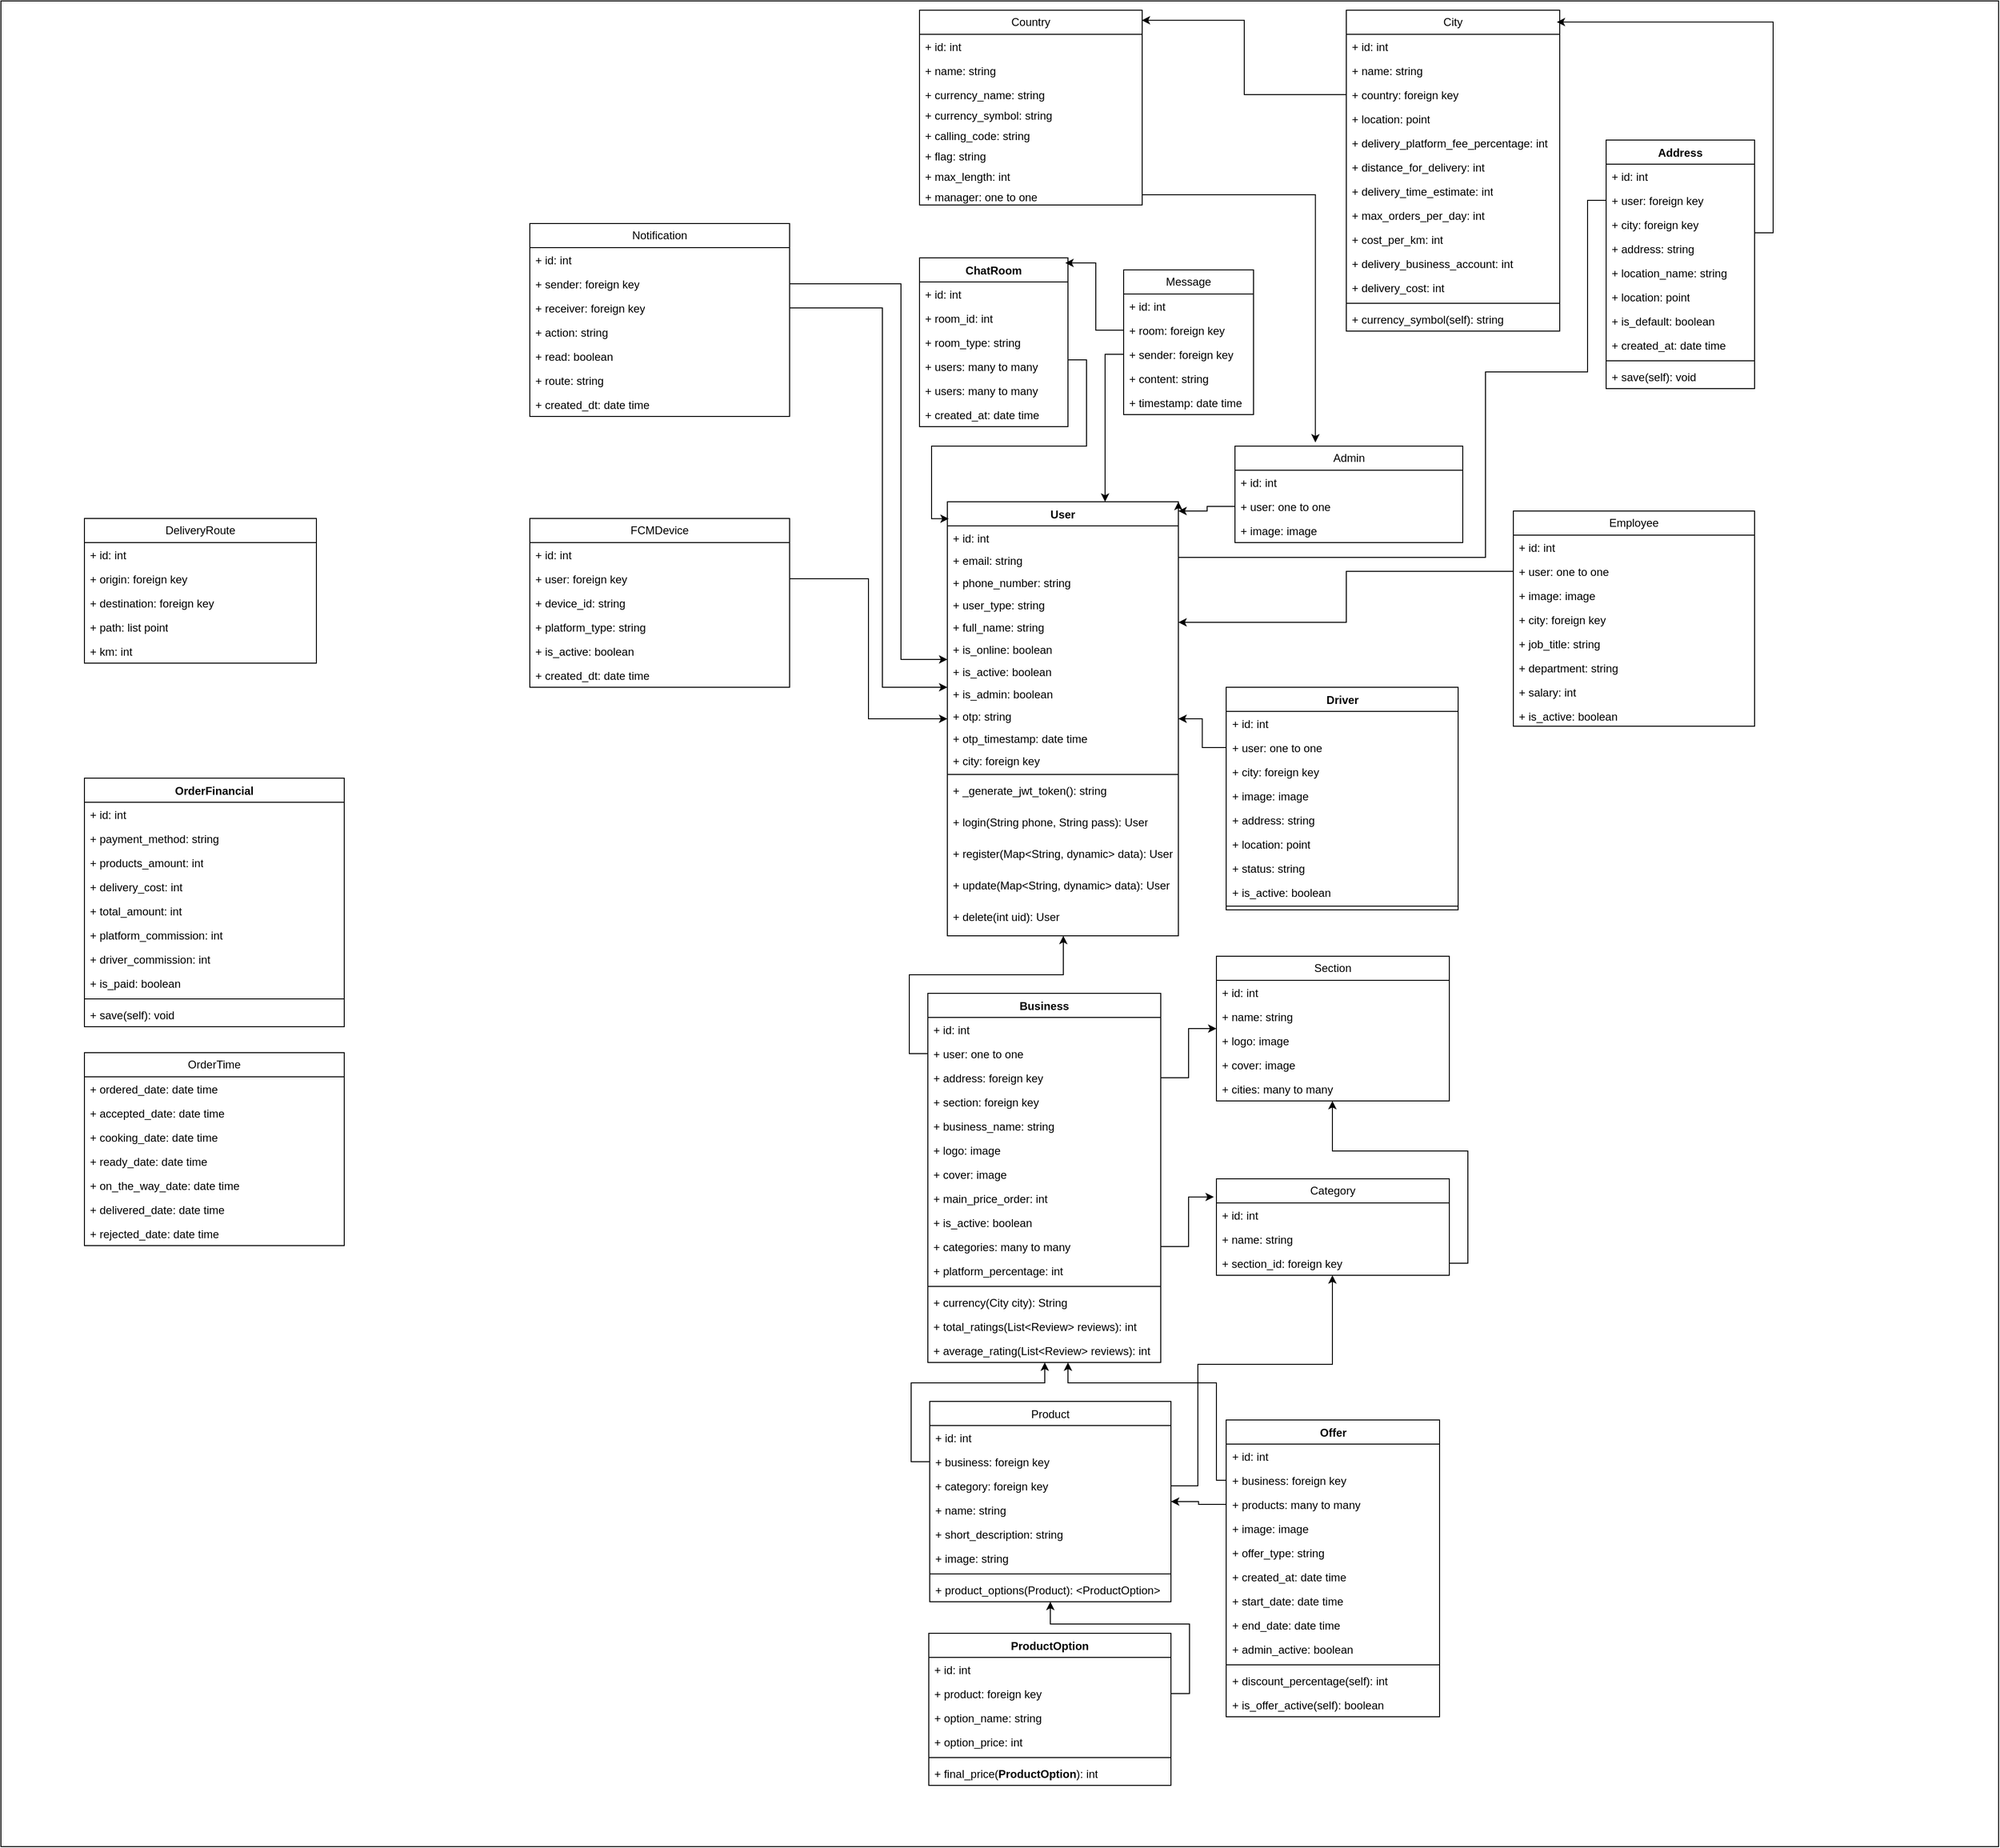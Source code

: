 <mxfile version="24.7.7">
  <diagram id="C5RBs43oDa-KdzZeNtuy" name="Page-1">
    <mxGraphModel dx="2160" dy="1642" grid="1" gridSize="10" guides="1" tooltips="1" connect="1" arrows="1" fold="1" page="1" pageScale="1" pageWidth="827" pageHeight="1169" math="0" shadow="0">
      <root>
        <mxCell id="WIyWlLk6GJQsqaUBKTNV-0" />
        <mxCell id="WIyWlLk6GJQsqaUBKTNV-1" parent="WIyWlLk6GJQsqaUBKTNV-0" />
        <mxCell id="_0y8IVrKsmxppvDywgn8-10" value="" style="rounded=0;whiteSpace=wrap;html=1;" parent="WIyWlLk6GJQsqaUBKTNV-1" vertex="1">
          <mxGeometry x="-970" y="-270" width="2153" height="1990" as="geometry" />
        </mxCell>
        <object label="User" id="_0y8IVrKsmxppvDywgn8-13">
          <mxCell style="swimlane;fontStyle=1;align=center;verticalAlign=top;childLayout=stackLayout;horizontal=1;startSize=26;horizontalStack=0;resizeParent=1;resizeParentMax=0;resizeLast=0;collapsible=1;marginBottom=0;whiteSpace=wrap;html=1;" parent="WIyWlLk6GJQsqaUBKTNV-1" vertex="1">
            <mxGeometry x="50" y="270" width="249" height="468" as="geometry" />
          </mxCell>
        </object>
        <mxCell id="_0y8IVrKsmxppvDywgn8-14" value="+ id: int&lt;span style=&quot;color: rgba(0, 0, 0, 0); font-family: monospace; font-size: 0px; text-wrap: nowrap;&quot;&gt;%3CmxGraphModel%3E%3Croot%3E%3CmxCell%20id%3D%220%22%2F%3E%3CmxCell%20id%3D%221%22%20parent%3D%220%22%2F%3E%3CmxCell%20id%3D%222%22%20value%3D%22%2B%20field%3A%20type%22%20style%3D%22text%3BstrokeColor%3Dnone%3BfillColor%3Dnone%3Balign%3Dleft%3BverticalAlign%3Dtop%3BspacingLeft%3D4%3BspacingRight%3D4%3Boverflow%3Dhidden%3Brotatable%3D0%3Bpoints%3D%5B%5B0%2C0.5%5D%2C%5B1%2C0.5%5D%5D%3BportConstraint%3Deastwest%3BwhiteSpace%3Dwrap%3Bhtml%3D1%3B%22%20vertex%3D%221%22%20parent%3D%221%22%3E%3CmxGeometry%20x%3D%22280%22%20y%3D%22-168%22%20width%3D%22160%22%20height%3D%2226%22%20as%3D%22geometry%22%2F%3E%3C%2FmxCell%3E%3C%2Froot%3E%3C%2FmxGraphModel%3E&lt;/span&gt;" style="text;strokeColor=none;fillColor=none;align=left;verticalAlign=top;spacingLeft=4;spacingRight=4;overflow=hidden;rotatable=0;points=[[0,0.5],[1,0.5]];portConstraint=eastwest;whiteSpace=wrap;html=1;" parent="_0y8IVrKsmxppvDywgn8-13" vertex="1">
          <mxGeometry y="26" width="249" height="24" as="geometry" />
        </mxCell>
        <mxCell id="_0y8IVrKsmxppvDywgn8-17" value="+ email: string&lt;span style=&quot;color: rgba(0, 0, 0, 0); font-family: monospace; font-size: 0px; text-wrap: nowrap;&quot;&gt;%3CmxGraphModel%3E%3Croot%3E%3CmxCell%20id%3D%220%22%2F%3E%3CmxCell%20id%3D%221%22%20parent%3D%220%22%2F%3E%3CmxCell%20id%3D%222%22%20value%3D%22%2B%20field%3A%20type%22%20style%3D%22text%3BstrokeColor%3Dnone%3BfillColor%3Dnone%3Balign%3Dleft%3BverticalAlign%3Dtop%3BspacingLeft%3D4%3BspacingRight%3D4%3Boverflow%3Dhidden%3Brotatable%3D0%3Bpoints%3D%5B%5B0%2C0.5%5D%2C%5B1%2C0.5%5D%5D%3BportConstraint%3Deastwest%3BwhiteSpace%3Dwrap%3Bhtml%3D1%3B%22%20vertex%3D%221%22%20parent%3D%221%22%3E%3CmxGeometry%20x%3D%22280%22%20y%3D%22-168%22%20width%3D%22160%22%20height%3D%2226%22%20as%3D%22geometry%22%2F%3E%3C%2FmxCell%3E%3C%2Froot%3E%3C%2FmxGraphModel%3E&lt;/span&gt;" style="text;strokeColor=none;fillColor=none;align=left;verticalAlign=top;spacingLeft=4;spacingRight=4;overflow=hidden;rotatable=0;points=[[0,0.5],[1,0.5]];portConstraint=eastwest;whiteSpace=wrap;html=1;" parent="_0y8IVrKsmxppvDywgn8-13" vertex="1">
          <mxGeometry y="50" width="249" height="24" as="geometry" />
        </mxCell>
        <mxCell id="_0y8IVrKsmxppvDywgn8-18" value="+ phone_number: string&lt;span style=&quot;color: rgba(0, 0, 0, 0); font-family: monospace; font-size: 0px; text-wrap: nowrap;&quot;&gt;%3CmxGraphModel%3E%3Croot%3E%3CmxCell%20id%3D%220%22%2F%3E%3CmxCell%20id%3D%221%22%20parent%3D%220%22%2F%3E%3CmxCell%20id%3D%222%22%20value%3D%22%2B%20field%3A%20type%22%20style%3D%22text%3BstrokeColor%3Dnone%3BfillColor%3Dnone%3Balign%3Dleft%3BverticalAlign%3Dtop%3BspacingLeft%3D4%3BspacingRight%3D4%3Boverflow%3Dhidden%3Brotatable%3D0%3Bpoints%3D%5B%5B0%2C0.5%5D%2C%5B1%2C0.5%5D%5D%3BportConstraint%3Deastwest%3BwhiteSpace%3Dwrap%3Bhtml%3D1%3B%22%20vertex%3D%221%22%20parent%3D%221%22%3E%3CmxGeometry%20x%3D%22280%22%20y%3D%22-168%22%20width%3D%22160%22%20height%3D%2226%22%20as%3D%22geometry%22%2F%3E%3C%2FmxCell%3E%3C%2Froot%3E%3C%2FmxGraphModel%3&lt;/span&gt;" style="text;strokeColor=none;fillColor=none;align=left;verticalAlign=top;spacingLeft=4;spacingRight=4;overflow=hidden;rotatable=0;points=[[0,0.5],[1,0.5]];portConstraint=eastwest;whiteSpace=wrap;html=1;" parent="_0y8IVrKsmxppvDywgn8-13" vertex="1">
          <mxGeometry y="74" width="249" height="24" as="geometry" />
        </mxCell>
        <mxCell id="_0y8IVrKsmxppvDywgn8-19" value="+ user_type: string&lt;span style=&quot;color: rgba(0, 0, 0, 0); font-family: monospace; font-size: 0px; text-wrap: nowrap;&quot;&gt;%3CmxGraphModel%3E%3Croot%3E%3CmxCell%20id%3D%220%22%2F%3E%3CmxCell%20id%3D%221%22%20parent%3D%220%22%2F%3E%3CmxCell%20id%3D%222%22%20value%3D%22%2B%20field%3A%20type%22%20style%3D%22text%3BstrokeColor%3Dnone%3BfillColor%3Dnone%3Balign%3Dleft%3BverticalAlign%3Dtop%3BspacingLeft%3D4%3BspacingRight%3D4%3Boverflow%3Dhidden%3Brotatable%3D0%3Bpoints%3D%5B%5B0%2C0.5%5D%2C%5B1%2C0.5%5D%5D%3BportConstraint%3Deastwest%3BwhiteSpace%3Dwrap%3Bhtml%3D1%3B%22%20vertex%3D%221%22%20parent%3D%221%22%3E%3CmxGeometry%20x%3D%22280%22%20y%3D%22-168%22%20width%3D%22160%22%20height%3D%2226%22%20as%3D%22geometry%22%2F%3E%3C%2FmxCell%3E%3C%2Froot%3E%3C%2FmxGraphModel%3&lt;/span&gt;" style="text;strokeColor=none;fillColor=none;align=left;verticalAlign=top;spacingLeft=4;spacingRight=4;overflow=hidden;rotatable=0;points=[[0,0.5],[1,0.5]];portConstraint=eastwest;whiteSpace=wrap;html=1;" parent="_0y8IVrKsmxppvDywgn8-13" vertex="1">
          <mxGeometry y="98" width="249" height="24" as="geometry" />
        </mxCell>
        <mxCell id="_0y8IVrKsmxppvDywgn8-20" value="+ full_name: string&lt;span style=&quot;color: rgba(0, 0, 0, 0); font-family: monospace; font-size: 0px; text-wrap: nowrap;&quot;&gt;%3CmxGraphModel%3E%3Croot%3E%3CmxCell%20id%3D%220%22%2F%3E%3CmxCell%20id%3D%221%22%20parent%3D%220%22%2F%3E%3CmxCell%20id%3D%222%22%20value%3D%22%2B%20field%3A%20type%22%20style%3D%22text%3BstrokeColor%3Dnone%3BfillColor%3Dnone%3Balign%3Dleft%3BverticalAlign%3Dtop%3BspacingLeft%3D4%3BspacingRight%3D4%3Boverflow%3Dhidden%3Brotatable%3D0%3Bpoints%3D%5B%5B0%2C0.5%5D%2C%5B1%2C0.5%5D%5D%3BportConstraint%3Deastwest%3BwhiteSpace%3Dwrap%3Bhtml%3D1%3B%22%20vertex%3D%221%22%20parent%3D%221%22%3E%3CmxGeometry%20x%3D%22280%22%20y%3D%22-168%22%20width%3D%22160%22%20height%3D%2226%22%20as%3D%22geometry%22%2F%3E%3C%2FmxCell%3E%3C%2Froot%3E%3C%2FmxGraphModel%3&lt;/span&gt;" style="text;strokeColor=none;fillColor=none;align=left;verticalAlign=top;spacingLeft=4;spacingRight=4;overflow=hidden;rotatable=0;points=[[0,0.5],[1,0.5]];portConstraint=eastwest;whiteSpace=wrap;html=1;" parent="_0y8IVrKsmxppvDywgn8-13" vertex="1">
          <mxGeometry y="122" width="249" height="24" as="geometry" />
        </mxCell>
        <mxCell id="_0y8IVrKsmxppvDywgn8-21" value="+ is_online: boolean&lt;span style=&quot;color: rgba(0, 0, 0, 0); font-family: monospace; font-size: 0px; text-wrap: nowrap; background-color: initial;&quot;&gt;%3CmxGraphModel%3E%3Croot%3E%3CmxCell%20id%3D%220%22%2F%3E%3CmxCell%20id%3D%221%22%20parent%3D%220%22%2F%3E%3CmxCell%20id%3D%222%22%20value%3D%22%2B%20field%3A%20type%22%20style%3D%22text%3BstrokeColor%3Dnone%3BfillColor%3Dnone%3Balign%3Dleft%3BverticalAlign%3Dtop%3BspacingLeft%3D4%3BspacingRight%3D4%3Boverflow%3Dhidden%3Brotatable%3D0%3Bpoints%3D%5B%5B0%2C0.5%5D%2C%5B1%2C0.5%5D%5D%3BportConstraint%3Deastwest%3BwhiteSpace%3Dwrap%3Bhtml%3D1%3B%22%20vertex%3D%221%22%20parent%3D%221%22%3E%3CmxGeometry%20x%3D%22280%22%20y%3D%22-168%22%20width%3D%22160%22%20height%3D%2226%22%20as%3D%22geometry%22%2F%3E%3C%2FmxCell%3E%3C%2Froot%3E%3C%2FmxGraphModel%&lt;/span&gt;" style="text;strokeColor=none;fillColor=none;align=left;verticalAlign=top;spacingLeft=4;spacingRight=4;overflow=hidden;rotatable=0;points=[[0,0.5],[1,0.5]];portConstraint=eastwest;whiteSpace=wrap;html=1;" parent="_0y8IVrKsmxppvDywgn8-13" vertex="1">
          <mxGeometry y="146" width="249" height="24" as="geometry" />
        </mxCell>
        <mxCell id="_0y8IVrKsmxppvDywgn8-23" value="+ is_active: boolean&lt;span style=&quot;color: rgba(0, 0, 0, 0); font-family: monospace; font-size: 0px; text-wrap: nowrap; background-color: initial;&quot;&gt;%3CmxGraphModel%3E%3Croot%3E%3CmxCell%20id%3D%220%22%2F%3E%3CmxCell%20id%3D%221%22%20parent%3D%220%22%2F%3E%3CmxCell%20id%3D%222%22%20value%3D%22%2B%20field%3A%20type%22%20style%3D%22text%3BstrokeColor%3Dnone%3BfillColor%3Dnone%3Balign%3Dleft%3BverticalAlign%3Dtop%3BspacingLeft%3D4%3BspacingRight%3D4%3Boverflow%3Dhidden%3Brotatable%3D0%3Bpoints%3D%5B%5B0%2C0.5%5D%2C%5B1%2C0.5%5D%5D%3BportConstraint%3Deastwest%3BwhiteSpace%3Dwrap%3Bhtml%3D1%3B%22%20vertex%3D%221%22%20parent%3D%221%22%3E%3CmxGeometry%20x%3D%22280%22%20y%3D%22-168%22%20width%3D%22160%22%20height%3D%2226%22%20as%3D%22geometry%22%2F%3E%3C%2FmxCell%3E%3C%2Froot%3E%3C%2FmxGraphModel%&lt;/span&gt;" style="text;strokeColor=none;fillColor=none;align=left;verticalAlign=top;spacingLeft=4;spacingRight=4;overflow=hidden;rotatable=0;points=[[0,0.5],[1,0.5]];portConstraint=eastwest;whiteSpace=wrap;html=1;" parent="_0y8IVrKsmxppvDywgn8-13" vertex="1">
          <mxGeometry y="170" width="249" height="24" as="geometry" />
        </mxCell>
        <mxCell id="_0y8IVrKsmxppvDywgn8-24" value="+ is_admin: boolean&lt;span style=&quot;color: rgba(0, 0, 0, 0); font-family: monospace; font-size: 0px; text-wrap: nowrap; background-color: initial;&quot;&gt;%3CmxGraphModel%3E%3Croot%3E%3CmxCell%20id%3D%220%22%2F%3E%3CmxCell%20id%3D%221%22%20parent%3D%220%22%2F%3E%3CmxCell%20id%3D%222%22%20value%3D%22%2B%20field%3A%20type%22%20style%3D%22text%3BstrokeColor%3Dnone%3BfillColor%3Dnone%3Balign%3Dleft%3BverticalAlign%3Dtop%3BspacingLeft%3D4%3BspacingRight%3D4%3Boverflow%3Dhidden%3Brotatable%3D0%3Bpoints%3D%5B%5B0%2C0.5%5D%2C%5B1%2C0.5%5D%5D%3BportConstraint%3Deastwest%3BwhiteSpace%3Dwrap%3Bhtml%3D1%3B%22%20vertex%3D%221%22%20parent%3D%221%22%3E%3CmxGeometry%20x%3D%22280%22%20y%3D%22-168%22%20width%3D%22160%22%20height%3D%2226%22%20as%3D%22geometry%22%2F%3E%3C%2FmxCell%3E%3C%2Froot%3E%3C%2FmxGraphModel%&lt;/span&gt;" style="text;strokeColor=none;fillColor=none;align=left;verticalAlign=top;spacingLeft=4;spacingRight=4;overflow=hidden;rotatable=0;points=[[0,0.5],[1,0.5]];portConstraint=eastwest;whiteSpace=wrap;html=1;" parent="_0y8IVrKsmxppvDywgn8-13" vertex="1">
          <mxGeometry y="194" width="249" height="24" as="geometry" />
        </mxCell>
        <mxCell id="_0y8IVrKsmxppvDywgn8-25" value="+ otp: string&lt;span style=&quot;color: rgba(0, 0, 0, 0); font-family: monospace; font-size: 0px; text-wrap: nowrap; background-color: initial;&quot;&gt;%3CmxGraphModel%3E%3Croot%3E%3CmxCell%20id%3D%220%22%2F%3E%3CmxCell%20id%3D%221%22%20parent%3D%220%22%2F%3E%3CmxCell%20id%3D%222%22%20value%3D%22%2B%20field%3A%20type%22%20style%3D%22text%3BstrokeColor%3Dnone%3BfillColor%3Dnone%3Balign%3Dleft%3BverticalAlign%3Dtop%3BspacingLeft%3D4%3BspacingRight%3D4%3Boverflow%3Dhidden%3Brotatable%3D0%3Bpoints%3D%5B%5B0%2C0.5%5D%2C%5B1%2C0.5%5D%5D%3BportConstraint%3Deastwest%3BwhiteSpace%3Dwrap%3Bhtml%3D1%3B%22%20vertex%3D%221%22%20parent%3D%221%22%3E%3CmxGeometry%20x%3D%22280%22%20y%3D%22-168%22%20width%3D%22160%22%20height%3D%2226%22%20as%3D%22geometry%22%2F%3E%3C%2FmxCell%3E%3C%2Froot%3E%3C%2FmxGraphModel%&lt;/span&gt;" style="text;strokeColor=none;fillColor=none;align=left;verticalAlign=top;spacingLeft=4;spacingRight=4;overflow=hidden;rotatable=0;points=[[0,0.5],[1,0.5]];portConstraint=eastwest;whiteSpace=wrap;html=1;" parent="_0y8IVrKsmxppvDywgn8-13" vertex="1">
          <mxGeometry y="218" width="249" height="24" as="geometry" />
        </mxCell>
        <mxCell id="_0y8IVrKsmxppvDywgn8-26" value="+ otp_timestamp: date time&lt;span style=&quot;color: rgba(0, 0, 0, 0); font-family: monospace; font-size: 0px; text-wrap: nowrap; background-color: initial;&quot;&gt;%3CmxGraphModel%3E%3Croot%3E%3CmxCell%20id%3D%220%22%2F%3E%3CmxCell%20id%3D%221%22%20parent%3D%220%22%2F%3E%3CmxCell%20id%3D%222%22%20value%3D%22%2B%20field%3A%20type%22%20style%3D%22text%3BstrokeColor%3Dnone%3BfillColor%3Dnone%3Balign%3Dleft%3BverticalAlign%3Dtop%3BspacingLeft%3D4%3BspacingRight%3D4%3Boverflow%3Dhidden%3Brotatable%3D0%3Bpoints%3D%5B%5B0%2C0.5%5D%2C%5B1%2C0.5%5D%5D%3BportConstraint%3Deastwest%3BwhiteSpace%3Dwrap%3Bhtml%3D1%3B%22%20vertex%3D%221%22%20parent%3D%221%22%3E%3CmxGeometry%20x%3D%22280%22%20y%3D%22-168%22%20width%3D%22160%22%20height%3D%2226%22%20as%3D%22geometry%22%2F%3E%3C%2FmxCell%3E%3C%2Froot%3E%3C%2FmxGraphModel%&lt;/span&gt;" style="text;strokeColor=none;fillColor=none;align=left;verticalAlign=top;spacingLeft=4;spacingRight=4;overflow=hidden;rotatable=0;points=[[0,0.5],[1,0.5]];portConstraint=eastwest;whiteSpace=wrap;html=1;" parent="_0y8IVrKsmxppvDywgn8-13" vertex="1">
          <mxGeometry y="242" width="249" height="24" as="geometry" />
        </mxCell>
        <mxCell id="_0y8IVrKsmxppvDywgn8-27" value="+ city: foreign key&lt;span style=&quot;color: rgba(0, 0, 0, 0); font-family: monospace; font-size: 0px; text-wrap: nowrap; background-color: initial;&quot;&gt;%3CmxGraphModel%3E%3Croot%3E%3CmxCell%20id%3D%220%22%2F%3E%3CmxCell%20id%3D%221%22%20parent%3D%220%22%2F%3E%3CmxCell%20id%3D%222%22%20value%3D%22%2B%20field%3A%20type%22%20style%3D%22text%3BstrokeColor%3Dnone%3BfillColor%3Dnone%3Balign%3Dleft%3BverticalAlign%3Dtop%3BspacingLeft%3D4%3BspacingRight%3D4%3Boverflow%3Dhidden%3Brotatable%3D0%3Bpoints%3D%5B%5B0%2C0.5%5D%2C%5B1%2C0.5%5D%5D%3BportConstraint%3Deastwest%3BwhiteSpace%3Dwrap%3Bhtml%3D1%3B%22%20vertex%3D%221%22%20parent%3D%221%22%3E%3CmxGeometry%20x%3D%22280%22%20y%3D%22-168%22%20width%3D%22160%22%20height%3D%2226%22%20as%3D%22geometry%22%2F%3E%3C%2FmxCell%3E%3C%2Froot%3E%3C%2FmxGraphModel%&lt;/span&gt;" style="text;strokeColor=none;fillColor=none;align=left;verticalAlign=top;spacingLeft=4;spacingRight=4;overflow=hidden;rotatable=0;points=[[0,0.5],[1,0.5]];portConstraint=eastwest;whiteSpace=wrap;html=1;" parent="_0y8IVrKsmxppvDywgn8-13" vertex="1">
          <mxGeometry y="266" width="249" height="24" as="geometry" />
        </mxCell>
        <mxCell id="_0y8IVrKsmxppvDywgn8-15" value="" style="line;strokeWidth=1;fillColor=none;align=left;verticalAlign=middle;spacingTop=-1;spacingLeft=3;spacingRight=3;rotatable=0;labelPosition=right;points=[];portConstraint=eastwest;strokeColor=inherit;" parent="_0y8IVrKsmxppvDywgn8-13" vertex="1">
          <mxGeometry y="290" width="249" height="8" as="geometry" />
        </mxCell>
        <mxCell id="_0y8IVrKsmxppvDywgn8-16" value="+ _generate_jwt_token(): string" style="text;strokeColor=none;fillColor=none;align=left;verticalAlign=top;spacingLeft=4;spacingRight=4;overflow=hidden;rotatable=0;points=[[0,0.5],[1,0.5]];portConstraint=eastwest;whiteSpace=wrap;html=1;" parent="_0y8IVrKsmxppvDywgn8-13" vertex="1">
          <mxGeometry y="298" width="249" height="34" as="geometry" />
        </mxCell>
        <mxCell id="_0y8IVrKsmxppvDywgn8-28" value="+ login(String phone, String pass): User" style="text;strokeColor=none;fillColor=none;align=left;verticalAlign=top;spacingLeft=4;spacingRight=4;overflow=hidden;rotatable=0;points=[[0,0.5],[1,0.5]];portConstraint=eastwest;whiteSpace=wrap;html=1;" parent="_0y8IVrKsmxppvDywgn8-13" vertex="1">
          <mxGeometry y="332" width="249" height="34" as="geometry" />
        </mxCell>
        <mxCell id="_0y8IVrKsmxppvDywgn8-29" value="+ register(Map&amp;lt;String, dynamic&amp;gt; data): User" style="text;strokeColor=none;fillColor=none;align=left;verticalAlign=top;spacingLeft=4;spacingRight=4;overflow=hidden;rotatable=0;points=[[0,0.5],[1,0.5]];portConstraint=eastwest;whiteSpace=wrap;html=1;" parent="_0y8IVrKsmxppvDywgn8-13" vertex="1">
          <mxGeometry y="366" width="249" height="34" as="geometry" />
        </mxCell>
        <mxCell id="_0y8IVrKsmxppvDywgn8-30" value="+ update(Map&amp;lt;String, dynamic&amp;gt; data): User" style="text;strokeColor=none;fillColor=none;align=left;verticalAlign=top;spacingLeft=4;spacingRight=4;overflow=hidden;rotatable=0;points=[[0,0.5],[1,0.5]];portConstraint=eastwest;whiteSpace=wrap;html=1;" parent="_0y8IVrKsmxppvDywgn8-13" vertex="1">
          <mxGeometry y="400" width="249" height="34" as="geometry" />
        </mxCell>
        <mxCell id="_0y8IVrKsmxppvDywgn8-31" value="+ delete(int uid): User" style="text;strokeColor=none;fillColor=none;align=left;verticalAlign=top;spacingLeft=4;spacingRight=4;overflow=hidden;rotatable=0;points=[[0,0.5],[1,0.5]];portConstraint=eastwest;whiteSpace=wrap;html=1;" parent="_0y8IVrKsmxppvDywgn8-13" vertex="1">
          <mxGeometry y="434" width="249" height="34" as="geometry" />
        </mxCell>
        <mxCell id="_0y8IVrKsmxppvDywgn8-32" value="Admin" style="swimlane;fontStyle=0;childLayout=stackLayout;horizontal=1;startSize=26;fillColor=none;horizontalStack=0;resizeParent=1;resizeParentMax=0;resizeLast=0;collapsible=1;marginBottom=0;whiteSpace=wrap;html=1;" parent="WIyWlLk6GJQsqaUBKTNV-1" vertex="1">
          <mxGeometry x="360" y="210" width="245.5" height="104" as="geometry" />
        </mxCell>
        <mxCell id="_0y8IVrKsmxppvDywgn8-33" value="+ id: int" style="text;strokeColor=none;fillColor=none;align=left;verticalAlign=top;spacingLeft=4;spacingRight=4;overflow=hidden;rotatable=0;points=[[0,0.5],[1,0.5]];portConstraint=eastwest;whiteSpace=wrap;html=1;" parent="_0y8IVrKsmxppvDywgn8-32" vertex="1">
          <mxGeometry y="26" width="245.5" height="26" as="geometry" />
        </mxCell>
        <mxCell id="_0y8IVrKsmxppvDywgn8-34" value="+ user: one to one" style="text;strokeColor=none;fillColor=none;align=left;verticalAlign=top;spacingLeft=4;spacingRight=4;overflow=hidden;rotatable=0;points=[[0,0.5],[1,0.5]];portConstraint=eastwest;whiteSpace=wrap;html=1;" parent="_0y8IVrKsmxppvDywgn8-32" vertex="1">
          <mxGeometry y="52" width="245.5" height="26" as="geometry" />
        </mxCell>
        <mxCell id="_0y8IVrKsmxppvDywgn8-35" value="+ image: image" style="text;strokeColor=none;fillColor=none;align=left;verticalAlign=top;spacingLeft=4;spacingRight=4;overflow=hidden;rotatable=0;points=[[0,0.5],[1,0.5]];portConstraint=eastwest;whiteSpace=wrap;html=1;" parent="_0y8IVrKsmxppvDywgn8-32" vertex="1">
          <mxGeometry y="78" width="245.5" height="26" as="geometry" />
        </mxCell>
        <mxCell id="_0y8IVrKsmxppvDywgn8-37" value="Section" style="swimlane;fontStyle=0;childLayout=stackLayout;horizontal=1;startSize=26;fillColor=none;horizontalStack=0;resizeParent=1;resizeParentMax=0;resizeLast=0;collapsible=1;marginBottom=0;whiteSpace=wrap;html=1;" parent="WIyWlLk6GJQsqaUBKTNV-1" vertex="1">
          <mxGeometry x="340" y="760" width="251" height="156" as="geometry" />
        </mxCell>
        <mxCell id="_0y8IVrKsmxppvDywgn8-38" value="+ id: int" style="text;strokeColor=none;fillColor=none;align=left;verticalAlign=top;spacingLeft=4;spacingRight=4;overflow=hidden;rotatable=0;points=[[0,0.5],[1,0.5]];portConstraint=eastwest;whiteSpace=wrap;html=1;" parent="_0y8IVrKsmxppvDywgn8-37" vertex="1">
          <mxGeometry y="26" width="251" height="26" as="geometry" />
        </mxCell>
        <mxCell id="_0y8IVrKsmxppvDywgn8-39" value="+ name: string" style="text;strokeColor=none;fillColor=none;align=left;verticalAlign=top;spacingLeft=4;spacingRight=4;overflow=hidden;rotatable=0;points=[[0,0.5],[1,0.5]];portConstraint=eastwest;whiteSpace=wrap;html=1;" parent="_0y8IVrKsmxppvDywgn8-37" vertex="1">
          <mxGeometry y="52" width="251" height="26" as="geometry" />
        </mxCell>
        <mxCell id="_0y8IVrKsmxppvDywgn8-40" value="+ logo: image" style="text;strokeColor=none;fillColor=none;align=left;verticalAlign=top;spacingLeft=4;spacingRight=4;overflow=hidden;rotatable=0;points=[[0,0.5],[1,0.5]];portConstraint=eastwest;whiteSpace=wrap;html=1;" parent="_0y8IVrKsmxppvDywgn8-37" vertex="1">
          <mxGeometry y="78" width="251" height="26" as="geometry" />
        </mxCell>
        <mxCell id="_0y8IVrKsmxppvDywgn8-41" value="+ cover: image" style="text;strokeColor=none;fillColor=none;align=left;verticalAlign=top;spacingLeft=4;spacingRight=4;overflow=hidden;rotatable=0;points=[[0,0.5],[1,0.5]];portConstraint=eastwest;whiteSpace=wrap;html=1;" parent="_0y8IVrKsmxppvDywgn8-37" vertex="1">
          <mxGeometry y="104" width="251" height="26" as="geometry" />
        </mxCell>
        <mxCell id="_0y8IVrKsmxppvDywgn8-42" value="+ cities: many to many" style="text;strokeColor=none;fillColor=none;align=left;verticalAlign=top;spacingLeft=4;spacingRight=4;overflow=hidden;rotatable=0;points=[[0,0.5],[1,0.5]];portConstraint=eastwest;whiteSpace=wrap;html=1;" parent="_0y8IVrKsmxppvDywgn8-37" vertex="1">
          <mxGeometry y="130" width="251" height="26" as="geometry" />
        </mxCell>
        <mxCell id="_0y8IVrKsmxppvDywgn8-43" value="Category" style="swimlane;fontStyle=0;childLayout=stackLayout;horizontal=1;startSize=26;fillColor=none;horizontalStack=0;resizeParent=1;resizeParentMax=0;resizeLast=0;collapsible=1;marginBottom=0;whiteSpace=wrap;html=1;" parent="WIyWlLk6GJQsqaUBKTNV-1" vertex="1">
          <mxGeometry x="340" y="1000" width="251" height="104" as="geometry" />
        </mxCell>
        <mxCell id="_0y8IVrKsmxppvDywgn8-44" value="+ id: int" style="text;strokeColor=none;fillColor=none;align=left;verticalAlign=top;spacingLeft=4;spacingRight=4;overflow=hidden;rotatable=0;points=[[0,0.5],[1,0.5]];portConstraint=eastwest;whiteSpace=wrap;html=1;" parent="_0y8IVrKsmxppvDywgn8-43" vertex="1">
          <mxGeometry y="26" width="251" height="26" as="geometry" />
        </mxCell>
        <mxCell id="_0y8IVrKsmxppvDywgn8-45" value="+ name: string" style="text;strokeColor=none;fillColor=none;align=left;verticalAlign=top;spacingLeft=4;spacingRight=4;overflow=hidden;rotatable=0;points=[[0,0.5],[1,0.5]];portConstraint=eastwest;whiteSpace=wrap;html=1;" parent="_0y8IVrKsmxppvDywgn8-43" vertex="1">
          <mxGeometry y="52" width="251" height="26" as="geometry" />
        </mxCell>
        <mxCell id="_0y8IVrKsmxppvDywgn8-48" value="+ section_id: foreign key" style="text;strokeColor=none;fillColor=none;align=left;verticalAlign=top;spacingLeft=4;spacingRight=4;overflow=hidden;rotatable=0;points=[[0,0.5],[1,0.5]];portConstraint=eastwest;whiteSpace=wrap;html=1;" parent="_0y8IVrKsmxppvDywgn8-43" vertex="1">
          <mxGeometry y="78" width="251" height="26" as="geometry" />
        </mxCell>
        <mxCell id="_0y8IVrKsmxppvDywgn8-49" value="Business" style="swimlane;fontStyle=1;align=center;verticalAlign=top;childLayout=stackLayout;horizontal=1;startSize=26;horizontalStack=0;resizeParent=1;resizeParentMax=0;resizeLast=0;collapsible=1;marginBottom=0;whiteSpace=wrap;html=1;" parent="WIyWlLk6GJQsqaUBKTNV-1" vertex="1">
          <mxGeometry x="29" y="800" width="251" height="398" as="geometry" />
        </mxCell>
        <mxCell id="_0y8IVrKsmxppvDywgn8-50" value="+ id: int" style="text;strokeColor=none;fillColor=none;align=left;verticalAlign=top;spacingLeft=4;spacingRight=4;overflow=hidden;rotatable=0;points=[[0,0.5],[1,0.5]];portConstraint=eastwest;whiteSpace=wrap;html=1;" parent="_0y8IVrKsmxppvDywgn8-49" vertex="1">
          <mxGeometry y="26" width="251" height="26" as="geometry" />
        </mxCell>
        <mxCell id="_0y8IVrKsmxppvDywgn8-53" value="+ user: one to one" style="text;strokeColor=none;fillColor=none;align=left;verticalAlign=top;spacingLeft=4;spacingRight=4;overflow=hidden;rotatable=0;points=[[0,0.5],[1,0.5]];portConstraint=eastwest;whiteSpace=wrap;html=1;" parent="_0y8IVrKsmxppvDywgn8-49" vertex="1">
          <mxGeometry y="52" width="251" height="26" as="geometry" />
        </mxCell>
        <mxCell id="_0y8IVrKsmxppvDywgn8-55" value="+ address:&amp;nbsp;&lt;span style=&quot;color: rgba(0, 0, 0, 0); font-family: monospace; font-size: 0px; text-wrap: nowrap;&quot;&gt;%3CmxGraphModel%3E%3Croot%3E%3CmxCell%20id%3D%220%22%2F%3E%3CmxCell%20id%3D%221%22%20parent%3D%220%22%2F%3E%3CmxCell%20id%3D%222%22%20value%3D%22%2B%20section_id%3A%20foreign%20key%22%20style%3D%22text%3BstrokeColor%3Dnone%3BfillColor%3Dnone%3Balign%3Dleft%3BverticalAlign%3Dtop%3BspacingLeft%3D4%3BspacingRight%3D4%3Boverflow%3Dhidden%3Brotatable%3D0%3Bpoints%3D%5B%5B0%2C0.5%5D%2C%5B1%2C0.5%5D%5D%3BportConstraint%3Deastwest%3BwhiteSpace%3Dwrap%3Bhtml%3D1%3B%22%20vertex%3D%221%22%20parent%3D%221%22%3E%3CmxGeometry%20x%3D%22349%22%20y%3D%22484%22%20width%3D%22140%22%20height%3D%2226%22%20as%3D%22geometry%22%2F%3E%3C%2FmxCell%3E%3C%2Froot%3E%3C%2FmxGraphModel%3E&lt;/span&gt;foreign key" style="text;strokeColor=none;fillColor=none;align=left;verticalAlign=top;spacingLeft=4;spacingRight=4;overflow=hidden;rotatable=0;points=[[0,0.5],[1,0.5]];portConstraint=eastwest;whiteSpace=wrap;html=1;" parent="_0y8IVrKsmxppvDywgn8-49" vertex="1">
          <mxGeometry y="78" width="251" height="26" as="geometry" />
        </mxCell>
        <mxCell id="_0y8IVrKsmxppvDywgn8-56" value="+ section: foreign key" style="text;strokeColor=none;fillColor=none;align=left;verticalAlign=top;spacingLeft=4;spacingRight=4;overflow=hidden;rotatable=0;points=[[0,0.5],[1,0.5]];portConstraint=eastwest;whiteSpace=wrap;html=1;" parent="_0y8IVrKsmxppvDywgn8-49" vertex="1">
          <mxGeometry y="104" width="251" height="26" as="geometry" />
        </mxCell>
        <mxCell id="_0y8IVrKsmxppvDywgn8-57" value="+ business_name: string" style="text;strokeColor=none;fillColor=none;align=left;verticalAlign=top;spacingLeft=4;spacingRight=4;overflow=hidden;rotatable=0;points=[[0,0.5],[1,0.5]];portConstraint=eastwest;whiteSpace=wrap;html=1;" parent="_0y8IVrKsmxppvDywgn8-49" vertex="1">
          <mxGeometry y="130" width="251" height="26" as="geometry" />
        </mxCell>
        <mxCell id="_0y8IVrKsmxppvDywgn8-58" value="+ logo: image" style="text;strokeColor=none;fillColor=none;align=left;verticalAlign=top;spacingLeft=4;spacingRight=4;overflow=hidden;rotatable=0;points=[[0,0.5],[1,0.5]];portConstraint=eastwest;whiteSpace=wrap;html=1;" parent="_0y8IVrKsmxppvDywgn8-49" vertex="1">
          <mxGeometry y="156" width="251" height="26" as="geometry" />
        </mxCell>
        <mxCell id="_0y8IVrKsmxppvDywgn8-59" value="+ cover: image" style="text;strokeColor=none;fillColor=none;align=left;verticalAlign=top;spacingLeft=4;spacingRight=4;overflow=hidden;rotatable=0;points=[[0,0.5],[1,0.5]];portConstraint=eastwest;whiteSpace=wrap;html=1;" parent="_0y8IVrKsmxppvDywgn8-49" vertex="1">
          <mxGeometry y="182" width="251" height="26" as="geometry" />
        </mxCell>
        <mxCell id="_0y8IVrKsmxppvDywgn8-60" value="+ main_price_order: int" style="text;strokeColor=none;fillColor=none;align=left;verticalAlign=top;spacingLeft=4;spacingRight=4;overflow=hidden;rotatable=0;points=[[0,0.5],[1,0.5]];portConstraint=eastwest;whiteSpace=wrap;html=1;" parent="_0y8IVrKsmxppvDywgn8-49" vertex="1">
          <mxGeometry y="208" width="251" height="26" as="geometry" />
        </mxCell>
        <mxCell id="_0y8IVrKsmxppvDywgn8-61" value="+ is_active: boolean" style="text;strokeColor=none;fillColor=none;align=left;verticalAlign=top;spacingLeft=4;spacingRight=4;overflow=hidden;rotatable=0;points=[[0,0.5],[1,0.5]];portConstraint=eastwest;whiteSpace=wrap;html=1;" parent="_0y8IVrKsmxppvDywgn8-49" vertex="1">
          <mxGeometry y="234" width="251" height="26" as="geometry" />
        </mxCell>
        <mxCell id="_0y8IVrKsmxppvDywgn8-63" value="+ categories: many to many" style="text;strokeColor=none;fillColor=none;align=left;verticalAlign=top;spacingLeft=4;spacingRight=4;overflow=hidden;rotatable=0;points=[[0,0.5],[1,0.5]];portConstraint=eastwest;whiteSpace=wrap;html=1;" parent="_0y8IVrKsmxppvDywgn8-49" vertex="1">
          <mxGeometry y="260" width="251" height="26" as="geometry" />
        </mxCell>
        <mxCell id="_0y8IVrKsmxppvDywgn8-64" value="+ platform_percentage: int" style="text;strokeColor=none;fillColor=none;align=left;verticalAlign=top;spacingLeft=4;spacingRight=4;overflow=hidden;rotatable=0;points=[[0,0.5],[1,0.5]];portConstraint=eastwest;whiteSpace=wrap;html=1;" parent="_0y8IVrKsmxppvDywgn8-49" vertex="1">
          <mxGeometry y="286" width="251" height="26" as="geometry" />
        </mxCell>
        <mxCell id="_0y8IVrKsmxppvDywgn8-51" value="" style="line;strokeWidth=1;fillColor=none;align=left;verticalAlign=middle;spacingTop=-1;spacingLeft=3;spacingRight=3;rotatable=0;labelPosition=right;points=[];portConstraint=eastwest;strokeColor=inherit;" parent="_0y8IVrKsmxppvDywgn8-49" vertex="1">
          <mxGeometry y="312" width="251" height="8" as="geometry" />
        </mxCell>
        <mxCell id="_0y8IVrKsmxppvDywgn8-52" value="+ currency(City city): String" style="text;strokeColor=none;fillColor=none;align=left;verticalAlign=top;spacingLeft=4;spacingRight=4;overflow=hidden;rotatable=0;points=[[0,0.5],[1,0.5]];portConstraint=eastwest;whiteSpace=wrap;html=1;" parent="_0y8IVrKsmxppvDywgn8-49" vertex="1">
          <mxGeometry y="320" width="251" height="26" as="geometry" />
        </mxCell>
        <mxCell id="_0y8IVrKsmxppvDywgn8-65" value="+ total_ratings(List&amp;lt;Review&amp;gt; reviews): int" style="text;strokeColor=none;fillColor=none;align=left;verticalAlign=top;spacingLeft=4;spacingRight=4;overflow=hidden;rotatable=0;points=[[0,0.5],[1,0.5]];portConstraint=eastwest;whiteSpace=wrap;html=1;" parent="_0y8IVrKsmxppvDywgn8-49" vertex="1">
          <mxGeometry y="346" width="251" height="26" as="geometry" />
        </mxCell>
        <mxCell id="_0y8IVrKsmxppvDywgn8-66" value="+ average_rating(List&amp;lt;Review&amp;gt; reviews): int" style="text;strokeColor=none;fillColor=none;align=left;verticalAlign=top;spacingLeft=4;spacingRight=4;overflow=hidden;rotatable=0;points=[[0,0.5],[1,0.5]];portConstraint=eastwest;whiteSpace=wrap;html=1;" parent="_0y8IVrKsmxppvDywgn8-49" vertex="1">
          <mxGeometry y="372" width="251" height="26" as="geometry" />
        </mxCell>
        <mxCell id="_0y8IVrKsmxppvDywgn8-67" value="&lt;span style=&quot;font-weight: 400; text-align: left;&quot;&gt;Product&lt;/span&gt;" style="swimlane;fontStyle=1;align=center;verticalAlign=top;childLayout=stackLayout;horizontal=1;startSize=26;horizontalStack=0;resizeParent=1;resizeParentMax=0;resizeLast=0;collapsible=1;marginBottom=0;whiteSpace=wrap;html=1;" parent="WIyWlLk6GJQsqaUBKTNV-1" vertex="1">
          <mxGeometry x="31" y="1240" width="260" height="216" as="geometry">
            <mxRectangle x="260" y="1020" width="80" height="30" as="alternateBounds" />
          </mxGeometry>
        </mxCell>
        <mxCell id="_0y8IVrKsmxppvDywgn8-68" value="+ id: int" style="text;strokeColor=none;fillColor=none;align=left;verticalAlign=top;spacingLeft=4;spacingRight=4;overflow=hidden;rotatable=0;points=[[0,0.5],[1,0.5]];portConstraint=eastwest;whiteSpace=wrap;html=1;" parent="_0y8IVrKsmxppvDywgn8-67" vertex="1">
          <mxGeometry y="26" width="260" height="26" as="geometry" />
        </mxCell>
        <mxCell id="_0y8IVrKsmxppvDywgn8-71" value="+ business: foreign key" style="text;strokeColor=none;fillColor=none;align=left;verticalAlign=top;spacingLeft=4;spacingRight=4;overflow=hidden;rotatable=0;points=[[0,0.5],[1,0.5]];portConstraint=eastwest;whiteSpace=wrap;html=1;" parent="_0y8IVrKsmxppvDywgn8-67" vertex="1">
          <mxGeometry y="52" width="260" height="26" as="geometry" />
        </mxCell>
        <mxCell id="_0y8IVrKsmxppvDywgn8-72" value="+ category&lt;span style=&quot;color: rgba(0, 0, 0, 0); font-family: monospace; font-size: 0px; text-wrap: nowrap;&quot;&gt;%3CmxGraphModel%3E%3Croot%3E%3CmxCell%20id%3D%220%22%2F%3E%3CmxCell%20id%3D%221%22%20parent%3D%220%22%2F%3E%3CmxCell%20id%3D%222%22%20value%3D%22%2B%20business%3A%20foreign%20key%22%20style%3D%22text%3BstrokeColor%3Dnone%3BfillColor%3Dnone%3Balign%3Dleft%3BverticalAlign%3Dtop%3BspacingLeft%3D4%3BspacingRight%3D4%3Boverflow%3Dhidden%3Brotatable%3D0%3Bpoints%3D%5B%5B0%2C0.5%5D%2C%5B1%2C0.5%5D%5D%3BportConstraint%3Deastwest%3BwhiteSpace%3Dwrap%3Bhtml%3D1%3B%22%20vertex%3D%221%22%20parent%3D%221%22%3E%3CmxGeometry%20x%3D%22260%22%20y%3D%221072%22%20width%3D%22260%22%20height%3D%2226%22%20as%3D%22geometry%22%2F%3E%3C%2FmxCell%3E%3C%2Froot%3E%3C%2FmxGraphModel%3E&lt;/span&gt;: foreign key" style="text;strokeColor=none;fillColor=none;align=left;verticalAlign=top;spacingLeft=4;spacingRight=4;overflow=hidden;rotatable=0;points=[[0,0.5],[1,0.5]];portConstraint=eastwest;whiteSpace=wrap;html=1;" parent="_0y8IVrKsmxppvDywgn8-67" vertex="1">
          <mxGeometry y="78" width="260" height="26" as="geometry" />
        </mxCell>
        <mxCell id="_0y8IVrKsmxppvDywgn8-73" value="+ name&lt;span style=&quot;color: rgba(0, 0, 0, 0); font-family: monospace; font-size: 0px; text-wrap: nowrap;&quot;&gt;%3CmxGraphModel%3E%3Croot%3E%3CmxCell%20id%3D%220%22%2F%3E%3CmxCell%20id%3D%221%22%20parent%3D%220%22%2F%3E%3CmxCell%20id%3D%222%22%20value%3D%22%2B%20business%3A%20foreign%20key%22%20style%3D%22text%3BstrokeColor%3Dnone%3BfillColor%3Dnone%3Balign%3Dleft%3BverticalAlign%3Dtop%3BspacingLeft%3D4%3BspacingRight%3D4%3Boverflow%3Dhidden%3Brotatable%3D0%3Bpoints%3D%5B%5B0%2C0.5%5D%2C%5B1%2C0.5%5D%5D%3BportConstraint%3Deastwest%3BwhiteSpace%3Dwrap%3Bhtml%3D1%3B%22%20vertex%3D%221%22%20parent%3D%221%22%3E%3CmxGeometry%20x%3D%22260%22%20y%3D%221072%22%20width%3D%22260%22%20height%3D%2226%22%20as%3D%22geometry%22%2F%3E%3C%2FmxCell%3E%3C%2Froot%3E%3C%2FmxGraphModel%3E&lt;/span&gt;: string" style="text;strokeColor=none;fillColor=none;align=left;verticalAlign=top;spacingLeft=4;spacingRight=4;overflow=hidden;rotatable=0;points=[[0,0.5],[1,0.5]];portConstraint=eastwest;whiteSpace=wrap;html=1;" parent="_0y8IVrKsmxppvDywgn8-67" vertex="1">
          <mxGeometry y="104" width="260" height="26" as="geometry" />
        </mxCell>
        <mxCell id="_0y8IVrKsmxppvDywgn8-74" value="+ short_description&lt;span style=&quot;color: rgba(0, 0, 0, 0); font-family: monospace; font-size: 0px; text-wrap: nowrap;&quot;&gt;%3CmxGraphModel%3E%3Croot%3E%3CmxCell%20id%3D%220%22%2F%3E%3CmxCell%20id%3D%221%22%20parent%3D%220%22%2F%3E%3CmxCell%20id%3D%222%22%20value%3D%22%2B%20business%3A%20foreign%20key%22%20style%3D%22text%3BstrokeColor%3Dnone%3BfillColor%3Dnone%3Balign%3Dleft%3BverticalAlign%3Dtop%3BspacingLeft%3D4%3BspacingRight%3D4%3Boverflow%3Dhidden%3Brotatable%3D0%3Bpoints%3D%5B%5B0%2C0.5%5D%2C%5B1%2C0.5%5D%5D%3BportConstraint%3Deastwest%3BwhiteSpace%3Dwrap%3Bhtml%3D1%3B%22%20vertex%3D%221%22%20parent%3D%221%22%3E%3CmxGeometry%20x%3D%22260%22%20y%3D%221072%22%20width%3D%22260%22%20height%3D%2226%22%20as%3D%22geometry%22%2F%3E%3C%2FmxCell%3E%3C%2Froot%3E%3C%2FmxGraphModel%3E&lt;/span&gt;: string" style="text;strokeColor=none;fillColor=none;align=left;verticalAlign=top;spacingLeft=4;spacingRight=4;overflow=hidden;rotatable=0;points=[[0,0.5],[1,0.5]];portConstraint=eastwest;whiteSpace=wrap;html=1;" parent="_0y8IVrKsmxppvDywgn8-67" vertex="1">
          <mxGeometry y="130" width="260" height="26" as="geometry" />
        </mxCell>
        <mxCell id="_0y8IVrKsmxppvDywgn8-75" value="+ image&lt;span style=&quot;color: rgba(0, 0, 0, 0); font-family: monospace; font-size: 0px; text-wrap: nowrap;&quot;&gt;%3CmxGraphModel%3E%3Croot%3E%3CmxCell%20id%3D%220%22%2F%3E%3CmxCell%20id%3D%221%22%20parent%3D%220%22%2F%3E%3CmxCell%20id%3D%222%22%20value%3D%22%2B%20business%3A%20foreign%20key%22%20style%3D%22text%3BstrokeColor%3Dnone%3BfillColor%3Dnone%3Balign%3Dleft%3BverticalAlign%3Dtop%3BspacingLeft%3D4%3BspacingRight%3D4%3Boverflow%3Dhidden%3Brotatable%3D0%3Bpoints%3D%5B%5B0%2C0.5%5D%2C%5B1%2C0.5%5D%5D%3BportConstraint%3Deastwest%3BwhiteSpace%3Dwrap%3Bhtml%3D1%3B%22%20vertex%3D%221%22%20parent%3D%221%22%3E%3CmxGeometry%20x%3D%22260%22%20y%3D%221072%22%20width%3D%22260%22%20height%3D%2226%22%20as%3D%22geometry%22%2F%3E%3C%2FmxCell%3E%3C%2Froot%3E%3C%2FmxGraphModel%3E&lt;/span&gt;: string" style="text;strokeColor=none;fillColor=none;align=left;verticalAlign=top;spacingLeft=4;spacingRight=4;overflow=hidden;rotatable=0;points=[[0,0.5],[1,0.5]];portConstraint=eastwest;whiteSpace=wrap;html=1;" parent="_0y8IVrKsmxppvDywgn8-67" vertex="1">
          <mxGeometry y="156" width="260" height="26" as="geometry" />
        </mxCell>
        <mxCell id="_0y8IVrKsmxppvDywgn8-69" value="" style="line;strokeWidth=1;fillColor=none;align=left;verticalAlign=middle;spacingTop=-1;spacingLeft=3;spacingRight=3;rotatable=0;labelPosition=right;points=[];portConstraint=eastwest;strokeColor=inherit;" parent="_0y8IVrKsmxppvDywgn8-67" vertex="1">
          <mxGeometry y="182" width="260" height="8" as="geometry" />
        </mxCell>
        <mxCell id="_0y8IVrKsmxppvDywgn8-70" value="+ product_options(Product): &amp;lt;ProductOption&amp;gt;&amp;nbsp;" style="text;strokeColor=none;fillColor=none;align=left;verticalAlign=top;spacingLeft=4;spacingRight=4;overflow=hidden;rotatable=0;points=[[0,0.5],[1,0.5]];portConstraint=eastwest;whiteSpace=wrap;html=1;" parent="_0y8IVrKsmxppvDywgn8-67" vertex="1">
          <mxGeometry y="190" width="260" height="26" as="geometry" />
        </mxCell>
        <mxCell id="_0y8IVrKsmxppvDywgn8-76" value="ProductOption" style="swimlane;fontStyle=1;align=center;verticalAlign=top;childLayout=stackLayout;horizontal=1;startSize=26;horizontalStack=0;resizeParent=1;resizeParentMax=0;resizeLast=0;collapsible=1;marginBottom=0;whiteSpace=wrap;html=1;" parent="WIyWlLk6GJQsqaUBKTNV-1" vertex="1">
          <mxGeometry x="30" y="1490" width="261" height="164" as="geometry" />
        </mxCell>
        <mxCell id="_0y8IVrKsmxppvDywgn8-77" value="+ id: int" style="text;strokeColor=none;fillColor=none;align=left;verticalAlign=top;spacingLeft=4;spacingRight=4;overflow=hidden;rotatable=0;points=[[0,0.5],[1,0.5]];portConstraint=eastwest;whiteSpace=wrap;html=1;" parent="_0y8IVrKsmxppvDywgn8-76" vertex="1">
          <mxGeometry y="26" width="261" height="26" as="geometry" />
        </mxCell>
        <mxCell id="_0y8IVrKsmxppvDywgn8-86" value="+ product: foreign key" style="text;strokeColor=none;fillColor=none;align=left;verticalAlign=top;spacingLeft=4;spacingRight=4;overflow=hidden;rotatable=0;points=[[0,0.5],[1,0.5]];portConstraint=eastwest;whiteSpace=wrap;html=1;" parent="_0y8IVrKsmxppvDywgn8-76" vertex="1">
          <mxGeometry y="52" width="261" height="26" as="geometry" />
        </mxCell>
        <mxCell id="_0y8IVrKsmxppvDywgn8-80" value="+ option_name&lt;span style=&quot;color: rgba(0, 0, 0, 0); font-family: monospace; font-size: 0px; text-wrap: nowrap;&quot;&gt;%3CmxGraphModel%3E%3Croot%3E%3CmxCell%20id%3D%220%22%2F%3E%3CmxCell%20id%3D%221%22%20parent%3D%220%22%2F%3E%3CmxCell%20id%3D%222%22%20value%3D%22%2B%20business%3A%20foreign%20key%22%20style%3D%22text%3BstrokeColor%3Dnone%3BfillColor%3Dnone%3Balign%3Dleft%3BverticalAlign%3Dtop%3BspacingLeft%3D4%3BspacingRight%3D4%3Boverflow%3Dhidden%3Brotatable%3D0%3Bpoints%3D%5B%5B0%2C0.5%5D%2C%5B1%2C0.5%5D%5D%3BportConstraint%3Deastwest%3BwhiteSpace%3Dwrap%3Bhtml%3D1%3B%22%20vertex%3D%221%22%20parent%3D%221%22%3E%3CmxGeometry%20x%3D%22260%22%20y%3D%221072%22%20width%3D%22260%22%20height%3D%2226%22%20as%3D%22geometry%22%2F%3E%3C%2FmxCell%3E%3C%2Froot%3E%3C%2FmxGraphModel%3E&lt;/span&gt;: string" style="text;strokeColor=none;fillColor=none;align=left;verticalAlign=top;spacingLeft=4;spacingRight=4;overflow=hidden;rotatable=0;points=[[0,0.5],[1,0.5]];portConstraint=eastwest;whiteSpace=wrap;html=1;" parent="_0y8IVrKsmxppvDywgn8-76" vertex="1">
          <mxGeometry y="78" width="261" height="26" as="geometry" />
        </mxCell>
        <mxCell id="_0y8IVrKsmxppvDywgn8-81" value="+ option_price&lt;span style=&quot;color: rgba(0, 0, 0, 0); font-family: monospace; font-size: 0px; text-wrap: nowrap;&quot;&gt;%3CmxGraphModel%3E%3Croot%3E%3CmxCell%20id%3D%220%22%2F%3E%3CmxCell%20id%3D%221%22%20parent%3D%220%22%2F%3E%3CmxCell%20id%3D%222%22%20value%3D%22%2B%20business%3A%20foreign%20key%22%20style%3D%22text%3BstrokeColor%3Dnone%3BfillColor%3Dnone%3Balign%3Dleft%3BverticalAlign%3Dtop%3BspacingLeft%3D4%3BspacingRight%3D4%3Boverflow%3Dhidden%3Brotatable%3D0%3Bpoints%3D%5B%5B0%2C0.5%5D%2C%5B1%2C0.5%5D%5D%3BportConstraint%3Deastwest%3BwhiteSpace%3Dwrap%3Bhtml%3D1%3B%22%20vertex%3D%221%22%20parent%3D%221%22%3E%3CmxGeometry%20x%3D%22260%22%20y%3D%221072%22%20width%3D%22260%22%20height%3D%2226%22%20as%3D%22geometry%22%2F%3E%3C%2FmxCell%3E%3C%2Froot%3E%3C%2FmxGraphModel%3E&lt;/span&gt;: int" style="text;strokeColor=none;fillColor=none;align=left;verticalAlign=top;spacingLeft=4;spacingRight=4;overflow=hidden;rotatable=0;points=[[0,0.5],[1,0.5]];portConstraint=eastwest;whiteSpace=wrap;html=1;" parent="_0y8IVrKsmxppvDywgn8-76" vertex="1">
          <mxGeometry y="104" width="261" height="26" as="geometry" />
        </mxCell>
        <mxCell id="_0y8IVrKsmxppvDywgn8-78" value="" style="line;strokeWidth=1;fillColor=none;align=left;verticalAlign=middle;spacingTop=-1;spacingLeft=3;spacingRight=3;rotatable=0;labelPosition=right;points=[];portConstraint=eastwest;strokeColor=inherit;" parent="_0y8IVrKsmxppvDywgn8-76" vertex="1">
          <mxGeometry y="130" width="261" height="8" as="geometry" />
        </mxCell>
        <mxCell id="_0y8IVrKsmxppvDywgn8-79" value="+ final_price(&lt;span style=&quot;font-weight: 700; text-align: center;&quot;&gt;ProductOption&lt;/span&gt;): int" style="text;strokeColor=none;fillColor=none;align=left;verticalAlign=top;spacingLeft=4;spacingRight=4;overflow=hidden;rotatable=0;points=[[0,0.5],[1,0.5]];portConstraint=eastwest;whiteSpace=wrap;html=1;" parent="_0y8IVrKsmxppvDywgn8-76" vertex="1">
          <mxGeometry y="138" width="261" height="26" as="geometry" />
        </mxCell>
        <mxCell id="_0y8IVrKsmxppvDywgn8-82" value="Offer" style="swimlane;fontStyle=1;align=center;verticalAlign=top;childLayout=stackLayout;horizontal=1;startSize=26;horizontalStack=0;resizeParent=1;resizeParentMax=0;resizeLast=0;collapsible=1;marginBottom=0;whiteSpace=wrap;html=1;" parent="WIyWlLk6GJQsqaUBKTNV-1" vertex="1">
          <mxGeometry x="350.5" y="1260" width="230" height="320" as="geometry" />
        </mxCell>
        <mxCell id="_0y8IVrKsmxppvDywgn8-83" value="+ id: int" style="text;strokeColor=none;fillColor=none;align=left;verticalAlign=top;spacingLeft=4;spacingRight=4;overflow=hidden;rotatable=0;points=[[0,0.5],[1,0.5]];portConstraint=eastwest;whiteSpace=wrap;html=1;" parent="_0y8IVrKsmxppvDywgn8-82" vertex="1">
          <mxGeometry y="26" width="230" height="26" as="geometry" />
        </mxCell>
        <mxCell id="_0y8IVrKsmxppvDywgn8-87" value="+ business: foreign key" style="text;strokeColor=none;fillColor=none;align=left;verticalAlign=top;spacingLeft=4;spacingRight=4;overflow=hidden;rotatable=0;points=[[0,0.5],[1,0.5]];portConstraint=eastwest;whiteSpace=wrap;html=1;" parent="_0y8IVrKsmxppvDywgn8-82" vertex="1">
          <mxGeometry y="52" width="230" height="26" as="geometry" />
        </mxCell>
        <mxCell id="_0y8IVrKsmxppvDywgn8-88" value="+ products: many to many" style="text;strokeColor=none;fillColor=none;align=left;verticalAlign=top;spacingLeft=4;spacingRight=4;overflow=hidden;rotatable=0;points=[[0,0.5],[1,0.5]];portConstraint=eastwest;whiteSpace=wrap;html=1;" parent="_0y8IVrKsmxppvDywgn8-82" vertex="1">
          <mxGeometry y="78" width="230" height="26" as="geometry" />
        </mxCell>
        <mxCell id="_0y8IVrKsmxppvDywgn8-89" value="+ image: image" style="text;strokeColor=none;fillColor=none;align=left;verticalAlign=top;spacingLeft=4;spacingRight=4;overflow=hidden;rotatable=0;points=[[0,0.5],[1,0.5]];portConstraint=eastwest;whiteSpace=wrap;html=1;" parent="_0y8IVrKsmxppvDywgn8-82" vertex="1">
          <mxGeometry y="104" width="230" height="26" as="geometry" />
        </mxCell>
        <mxCell id="_0y8IVrKsmxppvDywgn8-90" value="+ offer_type: string" style="text;strokeColor=none;fillColor=none;align=left;verticalAlign=top;spacingLeft=4;spacingRight=4;overflow=hidden;rotatable=0;points=[[0,0.5],[1,0.5]];portConstraint=eastwest;whiteSpace=wrap;html=1;" parent="_0y8IVrKsmxppvDywgn8-82" vertex="1">
          <mxGeometry y="130" width="230" height="26" as="geometry" />
        </mxCell>
        <mxCell id="_0y8IVrKsmxppvDywgn8-91" value="+ created_at: date time" style="text;strokeColor=none;fillColor=none;align=left;verticalAlign=top;spacingLeft=4;spacingRight=4;overflow=hidden;rotatable=0;points=[[0,0.5],[1,0.5]];portConstraint=eastwest;whiteSpace=wrap;html=1;" parent="_0y8IVrKsmxppvDywgn8-82" vertex="1">
          <mxGeometry y="156" width="230" height="26" as="geometry" />
        </mxCell>
        <mxCell id="_0y8IVrKsmxppvDywgn8-92" value="+ start_date: date time" style="text;strokeColor=none;fillColor=none;align=left;verticalAlign=top;spacingLeft=4;spacingRight=4;overflow=hidden;rotatable=0;points=[[0,0.5],[1,0.5]];portConstraint=eastwest;whiteSpace=wrap;html=1;" parent="_0y8IVrKsmxppvDywgn8-82" vertex="1">
          <mxGeometry y="182" width="230" height="26" as="geometry" />
        </mxCell>
        <mxCell id="_0y8IVrKsmxppvDywgn8-94" value="+ end_date: date time" style="text;strokeColor=none;fillColor=none;align=left;verticalAlign=top;spacingLeft=4;spacingRight=4;overflow=hidden;rotatable=0;points=[[0,0.5],[1,0.5]];portConstraint=eastwest;whiteSpace=wrap;html=1;" parent="_0y8IVrKsmxppvDywgn8-82" vertex="1">
          <mxGeometry y="208" width="230" height="26" as="geometry" />
        </mxCell>
        <mxCell id="_0y8IVrKsmxppvDywgn8-95" value="+ admin_active: boolean" style="text;strokeColor=none;fillColor=none;align=left;verticalAlign=top;spacingLeft=4;spacingRight=4;overflow=hidden;rotatable=0;points=[[0,0.5],[1,0.5]];portConstraint=eastwest;whiteSpace=wrap;html=1;" parent="_0y8IVrKsmxppvDywgn8-82" vertex="1">
          <mxGeometry y="234" width="230" height="26" as="geometry" />
        </mxCell>
        <mxCell id="_0y8IVrKsmxppvDywgn8-84" value="" style="line;strokeWidth=1;fillColor=none;align=left;verticalAlign=middle;spacingTop=-1;spacingLeft=3;spacingRight=3;rotatable=0;labelPosition=right;points=[];portConstraint=eastwest;strokeColor=inherit;" parent="_0y8IVrKsmxppvDywgn8-82" vertex="1">
          <mxGeometry y="260" width="230" height="8" as="geometry" />
        </mxCell>
        <mxCell id="_0y8IVrKsmxppvDywgn8-85" value="+ discount_percentage(self): int" style="text;strokeColor=none;fillColor=none;align=left;verticalAlign=top;spacingLeft=4;spacingRight=4;overflow=hidden;rotatable=0;points=[[0,0.5],[1,0.5]];portConstraint=eastwest;whiteSpace=wrap;html=1;" parent="_0y8IVrKsmxppvDywgn8-82" vertex="1">
          <mxGeometry y="268" width="230" height="26" as="geometry" />
        </mxCell>
        <mxCell id="_0y8IVrKsmxppvDywgn8-96" value="+ is_offer_active(self): boolean" style="text;strokeColor=none;fillColor=none;align=left;verticalAlign=top;spacingLeft=4;spacingRight=4;overflow=hidden;rotatable=0;points=[[0,0.5],[1,0.5]];portConstraint=eastwest;whiteSpace=wrap;html=1;" parent="_0y8IVrKsmxppvDywgn8-82" vertex="1">
          <mxGeometry y="294" width="230" height="26" as="geometry" />
        </mxCell>
        <mxCell id="_0y8IVrKsmxppvDywgn8-97" value="ChatRoom" style="swimlane;fontStyle=1;align=center;verticalAlign=top;childLayout=stackLayout;horizontal=1;startSize=26;horizontalStack=0;resizeParent=1;resizeParentMax=0;resizeLast=0;collapsible=1;marginBottom=0;whiteSpace=wrap;html=1;" parent="WIyWlLk6GJQsqaUBKTNV-1" vertex="1">
          <mxGeometry x="20" y="7" width="160" height="182" as="geometry" />
        </mxCell>
        <mxCell id="_0y8IVrKsmxppvDywgn8-98" value="+ id: int" style="text;strokeColor=none;fillColor=none;align=left;verticalAlign=top;spacingLeft=4;spacingRight=4;overflow=hidden;rotatable=0;points=[[0,0.5],[1,0.5]];portConstraint=eastwest;whiteSpace=wrap;html=1;" parent="_0y8IVrKsmxppvDywgn8-97" vertex="1">
          <mxGeometry y="26" width="160" height="26" as="geometry" />
        </mxCell>
        <mxCell id="_0y8IVrKsmxppvDywgn8-102" value="+ room_id: int" style="text;strokeColor=none;fillColor=none;align=left;verticalAlign=top;spacingLeft=4;spacingRight=4;overflow=hidden;rotatable=0;points=[[0,0.5],[1,0.5]];portConstraint=eastwest;whiteSpace=wrap;html=1;" parent="_0y8IVrKsmxppvDywgn8-97" vertex="1">
          <mxGeometry y="52" width="160" height="26" as="geometry" />
        </mxCell>
        <mxCell id="_0y8IVrKsmxppvDywgn8-103" value="+ room_type: string" style="text;strokeColor=none;fillColor=none;align=left;verticalAlign=top;spacingLeft=4;spacingRight=4;overflow=hidden;rotatable=0;points=[[0,0.5],[1,0.5]];portConstraint=eastwest;whiteSpace=wrap;html=1;" parent="_0y8IVrKsmxppvDywgn8-97" vertex="1">
          <mxGeometry y="78" width="160" height="26" as="geometry" />
        </mxCell>
        <mxCell id="_0y8IVrKsmxppvDywgn8-113" value="+ users: many to many" style="text;strokeColor=none;fillColor=none;align=left;verticalAlign=top;spacingLeft=4;spacingRight=4;overflow=hidden;rotatable=0;points=[[0,0.5],[1,0.5]];portConstraint=eastwest;whiteSpace=wrap;html=1;" parent="_0y8IVrKsmxppvDywgn8-97" vertex="1">
          <mxGeometry y="104" width="160" height="26" as="geometry" />
        </mxCell>
        <mxCell id="_0y8IVrKsmxppvDywgn8-104" value="+ users: many to many" style="text;strokeColor=none;fillColor=none;align=left;verticalAlign=top;spacingLeft=4;spacingRight=4;overflow=hidden;rotatable=0;points=[[0,0.5],[1,0.5]];portConstraint=eastwest;whiteSpace=wrap;html=1;" parent="_0y8IVrKsmxppvDywgn8-97" vertex="1">
          <mxGeometry y="130" width="160" height="26" as="geometry" />
        </mxCell>
        <mxCell id="_0y8IVrKsmxppvDywgn8-105" value="+ created_at: date time" style="text;strokeColor=none;fillColor=none;align=left;verticalAlign=top;spacingLeft=4;spacingRight=4;overflow=hidden;rotatable=0;points=[[0,0.5],[1,0.5]];portConstraint=eastwest;whiteSpace=wrap;html=1;" parent="_0y8IVrKsmxppvDywgn8-97" vertex="1">
          <mxGeometry y="156" width="160" height="26" as="geometry" />
        </mxCell>
        <mxCell id="_0y8IVrKsmxppvDywgn8-101" style="edgeStyle=orthogonalEdgeStyle;rounded=0;orthogonalLoop=1;jettySize=auto;html=1;exitX=0;exitY=0.5;exitDx=0;exitDy=0;" parent="WIyWlLk6GJQsqaUBKTNV-1" source="_0y8IVrKsmxppvDywgn8-53" target="_0y8IVrKsmxppvDywgn8-13" edge="1">
          <mxGeometry relative="1" as="geometry">
            <Array as="points">
              <mxPoint x="9" y="865" />
              <mxPoint x="9" y="780" />
              <mxPoint x="175" y="780" />
            </Array>
          </mxGeometry>
        </mxCell>
        <mxCell id="_0y8IVrKsmxppvDywgn8-106" value="Message" style="swimlane;fontStyle=0;childLayout=stackLayout;horizontal=1;startSize=26;fillColor=none;horizontalStack=0;resizeParent=1;resizeParentMax=0;resizeLast=0;collapsible=1;marginBottom=0;whiteSpace=wrap;html=1;" parent="WIyWlLk6GJQsqaUBKTNV-1" vertex="1">
          <mxGeometry x="240" y="20" width="140" height="156" as="geometry" />
        </mxCell>
        <mxCell id="_0y8IVrKsmxppvDywgn8-107" value="+ id: int" style="text;strokeColor=none;fillColor=none;align=left;verticalAlign=top;spacingLeft=4;spacingRight=4;overflow=hidden;rotatable=0;points=[[0,0.5],[1,0.5]];portConstraint=eastwest;whiteSpace=wrap;html=1;" parent="_0y8IVrKsmxppvDywgn8-106" vertex="1">
          <mxGeometry y="26" width="140" height="26" as="geometry" />
        </mxCell>
        <mxCell id="_0y8IVrKsmxppvDywgn8-108" value="+ room: foreign key" style="text;strokeColor=none;fillColor=none;align=left;verticalAlign=top;spacingLeft=4;spacingRight=4;overflow=hidden;rotatable=0;points=[[0,0.5],[1,0.5]];portConstraint=eastwest;whiteSpace=wrap;html=1;" parent="_0y8IVrKsmxppvDywgn8-106" vertex="1">
          <mxGeometry y="52" width="140" height="26" as="geometry" />
        </mxCell>
        <mxCell id="_0y8IVrKsmxppvDywgn8-109" value="+ sender: foreign key" style="text;strokeColor=none;fillColor=none;align=left;verticalAlign=top;spacingLeft=4;spacingRight=4;overflow=hidden;rotatable=0;points=[[0,0.5],[1,0.5]];portConstraint=eastwest;whiteSpace=wrap;html=1;" parent="_0y8IVrKsmxppvDywgn8-106" vertex="1">
          <mxGeometry y="78" width="140" height="26" as="geometry" />
        </mxCell>
        <mxCell id="_0y8IVrKsmxppvDywgn8-110" value="+ content: string" style="text;strokeColor=none;fillColor=none;align=left;verticalAlign=top;spacingLeft=4;spacingRight=4;overflow=hidden;rotatable=0;points=[[0,0.5],[1,0.5]];portConstraint=eastwest;whiteSpace=wrap;html=1;" parent="_0y8IVrKsmxppvDywgn8-106" vertex="1">
          <mxGeometry y="104" width="140" height="26" as="geometry" />
        </mxCell>
        <mxCell id="_0y8IVrKsmxppvDywgn8-111" value="+ timestamp: date time" style="text;strokeColor=none;fillColor=none;align=left;verticalAlign=top;spacingLeft=4;spacingRight=4;overflow=hidden;rotatable=0;points=[[0,0.5],[1,0.5]];portConstraint=eastwest;whiteSpace=wrap;html=1;" parent="_0y8IVrKsmxppvDywgn8-106" vertex="1">
          <mxGeometry y="130" width="140" height="26" as="geometry" />
        </mxCell>
        <mxCell id="_0y8IVrKsmxppvDywgn8-112" style="edgeStyle=orthogonalEdgeStyle;rounded=0;orthogonalLoop=1;jettySize=auto;html=1;" parent="WIyWlLk6GJQsqaUBKTNV-1" source="_0y8IVrKsmxppvDywgn8-55" target="_0y8IVrKsmxppvDywgn8-37" edge="1">
          <mxGeometry relative="1" as="geometry" />
        </mxCell>
        <mxCell id="_0y8IVrKsmxppvDywgn8-114" style="edgeStyle=orthogonalEdgeStyle;rounded=0;orthogonalLoop=1;jettySize=auto;html=1;entryX=0.006;entryY=0.039;entryDx=0;entryDy=0;entryPerimeter=0;" parent="WIyWlLk6GJQsqaUBKTNV-1" source="_0y8IVrKsmxppvDywgn8-113" target="_0y8IVrKsmxppvDywgn8-13" edge="1">
          <mxGeometry relative="1" as="geometry">
            <Array as="points">
              <mxPoint x="200" y="117" />
              <mxPoint x="200" y="210" />
              <mxPoint x="33" y="210" />
              <mxPoint x="33" y="288" />
            </Array>
          </mxGeometry>
        </mxCell>
        <mxCell id="_0y8IVrKsmxppvDywgn8-115" style="edgeStyle=orthogonalEdgeStyle;rounded=0;orthogonalLoop=1;jettySize=auto;html=1;" parent="WIyWlLk6GJQsqaUBKTNV-1" source="_0y8IVrKsmxppvDywgn8-109" target="_0y8IVrKsmxppvDywgn8-13" edge="1">
          <mxGeometry relative="1" as="geometry">
            <Array as="points">
              <mxPoint x="220" y="111" />
            </Array>
          </mxGeometry>
        </mxCell>
        <mxCell id="_0y8IVrKsmxppvDywgn8-116" style="edgeStyle=orthogonalEdgeStyle;rounded=0;orthogonalLoop=1;jettySize=auto;html=1;exitX=0;exitY=0.5;exitDx=0;exitDy=0;entryX=0.982;entryY=0.03;entryDx=0;entryDy=0;entryPerimeter=0;" parent="WIyWlLk6GJQsqaUBKTNV-1" source="_0y8IVrKsmxppvDywgn8-108" target="_0y8IVrKsmxppvDywgn8-97" edge="1">
          <mxGeometry relative="1" as="geometry" />
        </mxCell>
        <mxCell id="_0y8IVrKsmxppvDywgn8-117" style="edgeStyle=orthogonalEdgeStyle;rounded=0;orthogonalLoop=1;jettySize=auto;html=1;exitX=1;exitY=0.5;exitDx=0;exitDy=0;entryX=-0.011;entryY=0.188;entryDx=0;entryDy=0;entryPerimeter=0;" parent="WIyWlLk6GJQsqaUBKTNV-1" source="_0y8IVrKsmxppvDywgn8-63" target="_0y8IVrKsmxppvDywgn8-43" edge="1">
          <mxGeometry relative="1" as="geometry" />
        </mxCell>
        <mxCell id="_0y8IVrKsmxppvDywgn8-118" style="edgeStyle=orthogonalEdgeStyle;rounded=0;orthogonalLoop=1;jettySize=auto;html=1;exitX=1;exitY=0.5;exitDx=0;exitDy=0;" parent="WIyWlLk6GJQsqaUBKTNV-1" source="_0y8IVrKsmxppvDywgn8-48" target="_0y8IVrKsmxppvDywgn8-37" edge="1">
          <mxGeometry relative="1" as="geometry">
            <Array as="points">
              <mxPoint x="611" y="1091" />
              <mxPoint x="611" y="970" />
              <mxPoint x="465" y="970" />
            </Array>
          </mxGeometry>
        </mxCell>
        <mxCell id="_0y8IVrKsmxppvDywgn8-119" style="edgeStyle=orthogonalEdgeStyle;rounded=0;orthogonalLoop=1;jettySize=auto;html=1;" parent="WIyWlLk6GJQsqaUBKTNV-1" source="_0y8IVrKsmxppvDywgn8-71" target="_0y8IVrKsmxppvDywgn8-49" edge="1">
          <mxGeometry relative="1" as="geometry">
            <Array as="points">
              <mxPoint x="11" y="1305" />
              <mxPoint x="11" y="1220" />
              <mxPoint x="155" y="1220" />
            </Array>
          </mxGeometry>
        </mxCell>
        <mxCell id="_0y8IVrKsmxppvDywgn8-121" style="edgeStyle=orthogonalEdgeStyle;rounded=0;orthogonalLoop=1;jettySize=auto;html=1;exitX=1;exitY=0.5;exitDx=0;exitDy=0;" parent="WIyWlLk6GJQsqaUBKTNV-1" source="_0y8IVrKsmxppvDywgn8-72" target="_0y8IVrKsmxppvDywgn8-43" edge="1">
          <mxGeometry relative="1" as="geometry">
            <Array as="points">
              <mxPoint x="320" y="1331" />
              <mxPoint x="320" y="1200" />
              <mxPoint x="465" y="1200" />
            </Array>
          </mxGeometry>
        </mxCell>
        <mxCell id="_0y8IVrKsmxppvDywgn8-122" style="edgeStyle=orthogonalEdgeStyle;rounded=0;orthogonalLoop=1;jettySize=auto;html=1;exitX=0;exitY=0.5;exitDx=0;exitDy=0;" parent="WIyWlLk6GJQsqaUBKTNV-1" source="_0y8IVrKsmxppvDywgn8-87" target="_0y8IVrKsmxppvDywgn8-49" edge="1">
          <mxGeometry relative="1" as="geometry">
            <Array as="points">
              <mxPoint x="340" y="1325" />
              <mxPoint x="340" y="1220" />
              <mxPoint x="180" y="1220" />
            </Array>
          </mxGeometry>
        </mxCell>
        <mxCell id="_0y8IVrKsmxppvDywgn8-123" style="edgeStyle=orthogonalEdgeStyle;rounded=0;orthogonalLoop=1;jettySize=auto;html=1;exitX=0;exitY=0.5;exitDx=0;exitDy=0;" parent="WIyWlLk6GJQsqaUBKTNV-1" source="_0y8IVrKsmxppvDywgn8-88" target="_0y8IVrKsmxppvDywgn8-67" edge="1">
          <mxGeometry relative="1" as="geometry" />
        </mxCell>
        <mxCell id="_0y8IVrKsmxppvDywgn8-124" style="edgeStyle=orthogonalEdgeStyle;rounded=0;orthogonalLoop=1;jettySize=auto;html=1;" parent="WIyWlLk6GJQsqaUBKTNV-1" source="_0y8IVrKsmxppvDywgn8-86" target="_0y8IVrKsmxppvDywgn8-67" edge="1">
          <mxGeometry relative="1" as="geometry">
            <Array as="points">
              <mxPoint x="311" y="1555" />
              <mxPoint x="311" y="1480" />
              <mxPoint x="161" y="1480" />
            </Array>
          </mxGeometry>
        </mxCell>
        <mxCell id="_0y8IVrKsmxppvDywgn8-125" style="edgeStyle=orthogonalEdgeStyle;rounded=0;orthogonalLoop=1;jettySize=auto;html=1;" parent="WIyWlLk6GJQsqaUBKTNV-1" source="_0y8IVrKsmxppvDywgn8-34" target="_0y8IVrKsmxppvDywgn8-13" edge="1">
          <mxGeometry relative="1" as="geometry">
            <Array as="points">
              <mxPoint x="330" y="275" />
              <mxPoint x="330" y="280" />
            </Array>
          </mxGeometry>
        </mxCell>
        <mxCell id="_0y8IVrKsmxppvDywgn8-126" value="Driver" style="swimlane;fontStyle=1;align=center;verticalAlign=top;childLayout=stackLayout;horizontal=1;startSize=26;horizontalStack=0;resizeParent=1;resizeParentMax=0;resizeLast=0;collapsible=1;marginBottom=0;whiteSpace=wrap;html=1;" parent="WIyWlLk6GJQsqaUBKTNV-1" vertex="1">
          <mxGeometry x="350.5" y="470" width="250" height="240" as="geometry" />
        </mxCell>
        <mxCell id="_0y8IVrKsmxppvDywgn8-127" value="+ id: int" style="text;strokeColor=none;fillColor=none;align=left;verticalAlign=top;spacingLeft=4;spacingRight=4;overflow=hidden;rotatable=0;points=[[0,0.5],[1,0.5]];portConstraint=eastwest;whiteSpace=wrap;html=1;" parent="_0y8IVrKsmxppvDywgn8-126" vertex="1">
          <mxGeometry y="26" width="250" height="26" as="geometry" />
        </mxCell>
        <mxCell id="_0y8IVrKsmxppvDywgn8-130" value="+ user: one to one" style="text;strokeColor=none;fillColor=none;align=left;verticalAlign=top;spacingLeft=4;spacingRight=4;overflow=hidden;rotatable=0;points=[[0,0.5],[1,0.5]];portConstraint=eastwest;whiteSpace=wrap;html=1;" parent="_0y8IVrKsmxppvDywgn8-126" vertex="1">
          <mxGeometry y="52" width="250" height="26" as="geometry" />
        </mxCell>
        <mxCell id="_0y8IVrKsmxppvDywgn8-131" value="+ city: foreign key" style="text;strokeColor=none;fillColor=none;align=left;verticalAlign=top;spacingLeft=4;spacingRight=4;overflow=hidden;rotatable=0;points=[[0,0.5],[1,0.5]];portConstraint=eastwest;whiteSpace=wrap;html=1;" parent="_0y8IVrKsmxppvDywgn8-126" vertex="1">
          <mxGeometry y="78" width="250" height="26" as="geometry" />
        </mxCell>
        <mxCell id="_0y8IVrKsmxppvDywgn8-132" value="+ image: image" style="text;strokeColor=none;fillColor=none;align=left;verticalAlign=top;spacingLeft=4;spacingRight=4;overflow=hidden;rotatable=0;points=[[0,0.5],[1,0.5]];portConstraint=eastwest;whiteSpace=wrap;html=1;" parent="_0y8IVrKsmxppvDywgn8-126" vertex="1">
          <mxGeometry y="104" width="250" height="26" as="geometry" />
        </mxCell>
        <mxCell id="_0y8IVrKsmxppvDywgn8-133" value="+ address: string" style="text;strokeColor=none;fillColor=none;align=left;verticalAlign=top;spacingLeft=4;spacingRight=4;overflow=hidden;rotatable=0;points=[[0,0.5],[1,0.5]];portConstraint=eastwest;whiteSpace=wrap;html=1;" parent="_0y8IVrKsmxppvDywgn8-126" vertex="1">
          <mxGeometry y="130" width="250" height="26" as="geometry" />
        </mxCell>
        <mxCell id="_0y8IVrKsmxppvDywgn8-134" value="+ location: point" style="text;strokeColor=none;fillColor=none;align=left;verticalAlign=top;spacingLeft=4;spacingRight=4;overflow=hidden;rotatable=0;points=[[0,0.5],[1,0.5]];portConstraint=eastwest;whiteSpace=wrap;html=1;" parent="_0y8IVrKsmxppvDywgn8-126" vertex="1">
          <mxGeometry y="156" width="250" height="26" as="geometry" />
        </mxCell>
        <mxCell id="_0y8IVrKsmxppvDywgn8-135" value="+ status: string" style="text;strokeColor=none;fillColor=none;align=left;verticalAlign=top;spacingLeft=4;spacingRight=4;overflow=hidden;rotatable=0;points=[[0,0.5],[1,0.5]];portConstraint=eastwest;whiteSpace=wrap;html=1;" parent="_0y8IVrKsmxppvDywgn8-126" vertex="1">
          <mxGeometry y="182" width="250" height="26" as="geometry" />
        </mxCell>
        <mxCell id="_0y8IVrKsmxppvDywgn8-136" value="+ is_active: boolean&lt;span style=&quot;color: rgba(0, 0, 0, 0); font-family: monospace; font-size: 0px; text-wrap: nowrap; background-color: initial;&quot;&gt;%3CmxGraphModel%3E%3Croot%3E%3CmxCell%20id%3D%220%22%2F%3E%3CmxCell%20id%3D%221%22%20parent%3D%220%22%2F%3E%3CmxCell%20id%3D%222%22%20value%3D%22%2B%20field%3A%20type%22%20style%3D%22text%3BstrokeColor%3Dnone%3BfillColor%3Dnone%3Balign%3Dleft%3BverticalAlign%3Dtop%3BspacingLeft%3D4%3BspacingRight%3D4%3Boverflow%3Dhidden%3Brotatable%3D0%3Bpoints%3D%5B%5B0%2C0.5%5D%2C%5B1%2C0.5%5D%5D%3BportConstraint%3Deastwest%3BwhiteSpace%3Dwrap%3Bhtml%3D1%3B%22%20vertex%3D%221%22%20parent%3D%221%22%3E%3CmxGeometry%20x%3D%22280%22%20y%3D%22-168%22%20width%3D%22160%22%20height%3D%2226%22%20as%3D%22geometry%22%2F%3E%3C%2FmxCell%3E%3C%2Froot%3E%3C%2FmxGraphModel%&lt;/span&gt;" style="text;strokeColor=none;fillColor=none;align=left;verticalAlign=top;spacingLeft=4;spacingRight=4;overflow=hidden;rotatable=0;points=[[0,0.5],[1,0.5]];portConstraint=eastwest;whiteSpace=wrap;html=1;" parent="_0y8IVrKsmxppvDywgn8-126" vertex="1">
          <mxGeometry y="208" width="250" height="24" as="geometry" />
        </mxCell>
        <mxCell id="_0y8IVrKsmxppvDywgn8-128" value="" style="line;strokeWidth=1;fillColor=none;align=left;verticalAlign=middle;spacingTop=-1;spacingLeft=3;spacingRight=3;rotatable=0;labelPosition=right;points=[];portConstraint=eastwest;strokeColor=inherit;" parent="_0y8IVrKsmxppvDywgn8-126" vertex="1">
          <mxGeometry y="232" width="250" height="8" as="geometry" />
        </mxCell>
        <mxCell id="_0y8IVrKsmxppvDywgn8-138" style="edgeStyle=orthogonalEdgeStyle;rounded=0;orthogonalLoop=1;jettySize=auto;html=1;exitX=0;exitY=0.5;exitDx=0;exitDy=0;" parent="WIyWlLk6GJQsqaUBKTNV-1" source="_0y8IVrKsmxppvDywgn8-130" target="_0y8IVrKsmxppvDywgn8-13" edge="1">
          <mxGeometry relative="1" as="geometry" />
        </mxCell>
        <mxCell id="_0y8IVrKsmxppvDywgn8-139" value="Employee" style="swimlane;fontStyle=0;childLayout=stackLayout;horizontal=1;startSize=26;fillColor=none;horizontalStack=0;resizeParent=1;resizeParentMax=0;resizeLast=0;collapsible=1;marginBottom=0;whiteSpace=wrap;html=1;" parent="WIyWlLk6GJQsqaUBKTNV-1" vertex="1">
          <mxGeometry x="660" y="280" width="260" height="232" as="geometry" />
        </mxCell>
        <mxCell id="_0y8IVrKsmxppvDywgn8-140" value="+ id: int" style="text;strokeColor=none;fillColor=none;align=left;verticalAlign=top;spacingLeft=4;spacingRight=4;overflow=hidden;rotatable=0;points=[[0,0.5],[1,0.5]];portConstraint=eastwest;whiteSpace=wrap;html=1;" parent="_0y8IVrKsmxppvDywgn8-139" vertex="1">
          <mxGeometry y="26" width="260" height="26" as="geometry" />
        </mxCell>
        <mxCell id="_0y8IVrKsmxppvDywgn8-141" value="+ user: one to one" style="text;strokeColor=none;fillColor=none;align=left;verticalAlign=top;spacingLeft=4;spacingRight=4;overflow=hidden;rotatable=0;points=[[0,0.5],[1,0.5]];portConstraint=eastwest;whiteSpace=wrap;html=1;" parent="_0y8IVrKsmxppvDywgn8-139" vertex="1">
          <mxGeometry y="52" width="260" height="26" as="geometry" />
        </mxCell>
        <mxCell id="_0y8IVrKsmxppvDywgn8-142" value="+ image: image" style="text;strokeColor=none;fillColor=none;align=left;verticalAlign=top;spacingLeft=4;spacingRight=4;overflow=hidden;rotatable=0;points=[[0,0.5],[1,0.5]];portConstraint=eastwest;whiteSpace=wrap;html=1;" parent="_0y8IVrKsmxppvDywgn8-139" vertex="1">
          <mxGeometry y="78" width="260" height="26" as="geometry" />
        </mxCell>
        <mxCell id="_0y8IVrKsmxppvDywgn8-143" value="+ city: foreign key" style="text;strokeColor=none;fillColor=none;align=left;verticalAlign=top;spacingLeft=4;spacingRight=4;overflow=hidden;rotatable=0;points=[[0,0.5],[1,0.5]];portConstraint=eastwest;whiteSpace=wrap;html=1;" parent="_0y8IVrKsmxppvDywgn8-139" vertex="1">
          <mxGeometry y="104" width="260" height="26" as="geometry" />
        </mxCell>
        <mxCell id="_0y8IVrKsmxppvDywgn8-144" value="+ job_title: string" style="text;strokeColor=none;fillColor=none;align=left;verticalAlign=top;spacingLeft=4;spacingRight=4;overflow=hidden;rotatable=0;points=[[0,0.5],[1,0.5]];portConstraint=eastwest;whiteSpace=wrap;html=1;" parent="_0y8IVrKsmxppvDywgn8-139" vertex="1">
          <mxGeometry y="130" width="260" height="26" as="geometry" />
        </mxCell>
        <mxCell id="_0y8IVrKsmxppvDywgn8-145" value="+ department: string" style="text;strokeColor=none;fillColor=none;align=left;verticalAlign=top;spacingLeft=4;spacingRight=4;overflow=hidden;rotatable=0;points=[[0,0.5],[1,0.5]];portConstraint=eastwest;whiteSpace=wrap;html=1;" parent="_0y8IVrKsmxppvDywgn8-139" vertex="1">
          <mxGeometry y="156" width="260" height="26" as="geometry" />
        </mxCell>
        <mxCell id="_0y8IVrKsmxppvDywgn8-146" value="+ salary: int" style="text;strokeColor=none;fillColor=none;align=left;verticalAlign=top;spacingLeft=4;spacingRight=4;overflow=hidden;rotatable=0;points=[[0,0.5],[1,0.5]];portConstraint=eastwest;whiteSpace=wrap;html=1;" parent="_0y8IVrKsmxppvDywgn8-139" vertex="1">
          <mxGeometry y="182" width="260" height="26" as="geometry" />
        </mxCell>
        <mxCell id="_0y8IVrKsmxppvDywgn8-147" value="+ is_active: boolean&lt;span style=&quot;color: rgba(0, 0, 0, 0); font-family: monospace; font-size: 0px; text-wrap: nowrap; background-color: initial;&quot;&gt;%3CmxGraphModel%3E%3Croot%3E%3CmxCell%20id%3D%220%22%2F%3E%3CmxCell%20id%3D%221%22%20parent%3D%220%22%2F%3E%3CmxCell%20id%3D%222%22%20value%3D%22%2B%20field%3A%20type%22%20style%3D%22text%3BstrokeColor%3Dnone%3BfillColor%3Dnone%3Balign%3Dleft%3BverticalAlign%3Dtop%3BspacingLeft%3D4%3BspacingRight%3D4%3Boverflow%3Dhidden%3Brotatable%3D0%3Bpoints%3D%5B%5B0%2C0.5%5D%2C%5B1%2C0.5%5D%5D%3BportConstraint%3Deastwest%3BwhiteSpace%3Dwrap%3Bhtml%3D1%3B%22%20vertex%3D%221%22%20parent%3D%221%22%3E%3CmxGeometry%20x%3D%22280%22%20y%3D%22-168%22%20width%3D%22160%22%20height%3D%2226%22%20as%3D%22geometry%22%2F%3E%3C%2FmxCell%3E%3C%2Froot%3E%3C%2FmxGraphModel%&lt;/span&gt;" style="text;strokeColor=none;fillColor=none;align=left;verticalAlign=top;spacingLeft=4;spacingRight=4;overflow=hidden;rotatable=0;points=[[0,0.5],[1,0.5]];portConstraint=eastwest;whiteSpace=wrap;html=1;" parent="_0y8IVrKsmxppvDywgn8-139" vertex="1">
          <mxGeometry y="208" width="260" height="24" as="geometry" />
        </mxCell>
        <mxCell id="_0y8IVrKsmxppvDywgn8-148" style="edgeStyle=orthogonalEdgeStyle;rounded=0;orthogonalLoop=1;jettySize=auto;html=1;" parent="WIyWlLk6GJQsqaUBKTNV-1" source="_0y8IVrKsmxppvDywgn8-141" target="_0y8IVrKsmxppvDywgn8-13" edge="1">
          <mxGeometry relative="1" as="geometry">
            <Array as="points">
              <mxPoint x="480" y="345" />
              <mxPoint x="480" y="400" />
            </Array>
          </mxGeometry>
        </mxCell>
        <mxCell id="LuBw03UPL4qFDq8ku8BN-0" value="Country" style="swimlane;fontStyle=0;childLayout=stackLayout;horizontal=1;startSize=26;fillColor=none;horizontalStack=0;resizeParent=1;resizeParentMax=0;resizeLast=0;collapsible=1;marginBottom=0;whiteSpace=wrap;html=1;" vertex="1" parent="WIyWlLk6GJQsqaUBKTNV-1">
          <mxGeometry x="20" y="-260" width="240" height="210" as="geometry" />
        </mxCell>
        <mxCell id="LuBw03UPL4qFDq8ku8BN-1" value="+ id: int" style="text;strokeColor=none;fillColor=none;align=left;verticalAlign=top;spacingLeft=4;spacingRight=4;overflow=hidden;rotatable=0;points=[[0,0.5],[1,0.5]];portConstraint=eastwest;whiteSpace=wrap;html=1;" vertex="1" parent="LuBw03UPL4qFDq8ku8BN-0">
          <mxGeometry y="26" width="240" height="26" as="geometry" />
        </mxCell>
        <mxCell id="LuBw03UPL4qFDq8ku8BN-2" value="+ name: string" style="text;strokeColor=none;fillColor=none;align=left;verticalAlign=top;spacingLeft=4;spacingRight=4;overflow=hidden;rotatable=0;points=[[0,0.5],[1,0.5]];portConstraint=eastwest;whiteSpace=wrap;html=1;" vertex="1" parent="LuBw03UPL4qFDq8ku8BN-0">
          <mxGeometry y="52" width="240" height="26" as="geometry" />
        </mxCell>
        <mxCell id="LuBw03UPL4qFDq8ku8BN-3" value="+ currency_name: string" style="text;strokeColor=none;fillColor=none;align=left;verticalAlign=top;spacingLeft=4;spacingRight=4;overflow=hidden;rotatable=0;points=[[0,0.5],[1,0.5]];portConstraint=eastwest;whiteSpace=wrap;html=1;" vertex="1" parent="LuBw03UPL4qFDq8ku8BN-0">
          <mxGeometry y="78" width="240" height="22" as="geometry" />
        </mxCell>
        <mxCell id="LuBw03UPL4qFDq8ku8BN-4" value="+ currency_symbol: string" style="text;strokeColor=none;fillColor=none;align=left;verticalAlign=top;spacingLeft=4;spacingRight=4;overflow=hidden;rotatable=0;points=[[0,0.5],[1,0.5]];portConstraint=eastwest;whiteSpace=wrap;html=1;" vertex="1" parent="LuBw03UPL4qFDq8ku8BN-0">
          <mxGeometry y="100" width="240" height="22" as="geometry" />
        </mxCell>
        <mxCell id="LuBw03UPL4qFDq8ku8BN-5" value="+ calling_code: string" style="text;strokeColor=none;fillColor=none;align=left;verticalAlign=top;spacingLeft=4;spacingRight=4;overflow=hidden;rotatable=0;points=[[0,0.5],[1,0.5]];portConstraint=eastwest;whiteSpace=wrap;html=1;" vertex="1" parent="LuBw03UPL4qFDq8ku8BN-0">
          <mxGeometry y="122" width="240" height="22" as="geometry" />
        </mxCell>
        <mxCell id="LuBw03UPL4qFDq8ku8BN-6" value="+ flag: string" style="text;strokeColor=none;fillColor=none;align=left;verticalAlign=top;spacingLeft=4;spacingRight=4;overflow=hidden;rotatable=0;points=[[0,0.5],[1,0.5]];portConstraint=eastwest;whiteSpace=wrap;html=1;" vertex="1" parent="LuBw03UPL4qFDq8ku8BN-0">
          <mxGeometry y="144" width="240" height="22" as="geometry" />
        </mxCell>
        <mxCell id="LuBw03UPL4qFDq8ku8BN-7" value="+ max_length: int" style="text;strokeColor=none;fillColor=none;align=left;verticalAlign=top;spacingLeft=4;spacingRight=4;overflow=hidden;rotatable=0;points=[[0,0.5],[1,0.5]];portConstraint=eastwest;whiteSpace=wrap;html=1;" vertex="1" parent="LuBw03UPL4qFDq8ku8BN-0">
          <mxGeometry y="166" width="240" height="22" as="geometry" />
        </mxCell>
        <mxCell id="LuBw03UPL4qFDq8ku8BN-8" value="+ manager: one to one" style="text;strokeColor=none;fillColor=none;align=left;verticalAlign=top;spacingLeft=4;spacingRight=4;overflow=hidden;rotatable=0;points=[[0,0.5],[1,0.5]];portConstraint=eastwest;whiteSpace=wrap;html=1;" vertex="1" parent="LuBw03UPL4qFDq8ku8BN-0">
          <mxGeometry y="188" width="240" height="22" as="geometry" />
        </mxCell>
        <mxCell id="LuBw03UPL4qFDq8ku8BN-9" value="City" style="swimlane;fontStyle=0;childLayout=stackLayout;horizontal=1;startSize=26;fillColor=none;horizontalStack=0;resizeParent=1;resizeParentMax=0;resizeLast=0;collapsible=1;marginBottom=0;whiteSpace=wrap;html=1;" vertex="1" parent="WIyWlLk6GJQsqaUBKTNV-1">
          <mxGeometry x="480" y="-260" width="230" height="346" as="geometry" />
        </mxCell>
        <mxCell id="LuBw03UPL4qFDq8ku8BN-10" value="+ id: int" style="text;strokeColor=none;fillColor=none;align=left;verticalAlign=top;spacingLeft=4;spacingRight=4;overflow=hidden;rotatable=0;points=[[0,0.5],[1,0.5]];portConstraint=eastwest;whiteSpace=wrap;html=1;" vertex="1" parent="LuBw03UPL4qFDq8ku8BN-9">
          <mxGeometry y="26" width="230" height="26" as="geometry" />
        </mxCell>
        <mxCell id="LuBw03UPL4qFDq8ku8BN-11" value="+ name: string" style="text;strokeColor=none;fillColor=none;align=left;verticalAlign=top;spacingLeft=4;spacingRight=4;overflow=hidden;rotatable=0;points=[[0,0.5],[1,0.5]];portConstraint=eastwest;whiteSpace=wrap;html=1;" vertex="1" parent="LuBw03UPL4qFDq8ku8BN-9">
          <mxGeometry y="52" width="230" height="26" as="geometry" />
        </mxCell>
        <mxCell id="LuBw03UPL4qFDq8ku8BN-12" value="+ country: foreign key" style="text;strokeColor=none;fillColor=none;align=left;verticalAlign=top;spacingLeft=4;spacingRight=4;overflow=hidden;rotatable=0;points=[[0,0.5],[1,0.5]];portConstraint=eastwest;whiteSpace=wrap;html=1;" vertex="1" parent="LuBw03UPL4qFDq8ku8BN-9">
          <mxGeometry y="78" width="230" height="26" as="geometry" />
        </mxCell>
        <mxCell id="LuBw03UPL4qFDq8ku8BN-13" value="+ location: point" style="text;strokeColor=none;fillColor=none;align=left;verticalAlign=top;spacingLeft=4;spacingRight=4;overflow=hidden;rotatable=0;points=[[0,0.5],[1,0.5]];portConstraint=eastwest;whiteSpace=wrap;html=1;" vertex="1" parent="LuBw03UPL4qFDq8ku8BN-9">
          <mxGeometry y="104" width="230" height="26" as="geometry" />
        </mxCell>
        <mxCell id="LuBw03UPL4qFDq8ku8BN-14" value="+ delivery_platform_fee_percentage: int" style="text;strokeColor=none;fillColor=none;align=left;verticalAlign=top;spacingLeft=4;spacingRight=4;overflow=hidden;rotatable=0;points=[[0,0.5],[1,0.5]];portConstraint=eastwest;whiteSpace=wrap;html=1;" vertex="1" parent="LuBw03UPL4qFDq8ku8BN-9">
          <mxGeometry y="130" width="230" height="26" as="geometry" />
        </mxCell>
        <mxCell id="LuBw03UPL4qFDq8ku8BN-15" value="+ distance_for_delivery: int" style="text;strokeColor=none;fillColor=none;align=left;verticalAlign=top;spacingLeft=4;spacingRight=4;overflow=hidden;rotatable=0;points=[[0,0.5],[1,0.5]];portConstraint=eastwest;whiteSpace=wrap;html=1;" vertex="1" parent="LuBw03UPL4qFDq8ku8BN-9">
          <mxGeometry y="156" width="230" height="26" as="geometry" />
        </mxCell>
        <mxCell id="LuBw03UPL4qFDq8ku8BN-16" value="+ delivery_time_estimate: int" style="text;strokeColor=none;fillColor=none;align=left;verticalAlign=top;spacingLeft=4;spacingRight=4;overflow=hidden;rotatable=0;points=[[0,0.5],[1,0.5]];portConstraint=eastwest;whiteSpace=wrap;html=1;" vertex="1" parent="LuBw03UPL4qFDq8ku8BN-9">
          <mxGeometry y="182" width="230" height="26" as="geometry" />
        </mxCell>
        <mxCell id="LuBw03UPL4qFDq8ku8BN-17" value="+ max_orders_per_day: int" style="text;strokeColor=none;fillColor=none;align=left;verticalAlign=top;spacingLeft=4;spacingRight=4;overflow=hidden;rotatable=0;points=[[0,0.5],[1,0.5]];portConstraint=eastwest;whiteSpace=wrap;html=1;" vertex="1" parent="LuBw03UPL4qFDq8ku8BN-9">
          <mxGeometry y="208" width="230" height="26" as="geometry" />
        </mxCell>
        <mxCell id="LuBw03UPL4qFDq8ku8BN-18" value="+ cost_per_km: int" style="text;strokeColor=none;fillColor=none;align=left;verticalAlign=top;spacingLeft=4;spacingRight=4;overflow=hidden;rotatable=0;points=[[0,0.5],[1,0.5]];portConstraint=eastwest;whiteSpace=wrap;html=1;" vertex="1" parent="LuBw03UPL4qFDq8ku8BN-9">
          <mxGeometry y="234" width="230" height="26" as="geometry" />
        </mxCell>
        <mxCell id="LuBw03UPL4qFDq8ku8BN-19" value="+ delivery_business_account: int" style="text;strokeColor=none;fillColor=none;align=left;verticalAlign=top;spacingLeft=4;spacingRight=4;overflow=hidden;rotatable=0;points=[[0,0.5],[1,0.5]];portConstraint=eastwest;whiteSpace=wrap;html=1;" vertex="1" parent="LuBw03UPL4qFDq8ku8BN-9">
          <mxGeometry y="260" width="230" height="26" as="geometry" />
        </mxCell>
        <mxCell id="LuBw03UPL4qFDq8ku8BN-20" value="+ delivery_cost: int" style="text;strokeColor=none;fillColor=none;align=left;verticalAlign=top;spacingLeft=4;spacingRight=4;overflow=hidden;rotatable=0;points=[[0,0.5],[1,0.5]];portConstraint=eastwest;whiteSpace=wrap;html=1;" vertex="1" parent="LuBw03UPL4qFDq8ku8BN-9">
          <mxGeometry y="286" width="230" height="26" as="geometry" />
        </mxCell>
        <mxCell id="LuBw03UPL4qFDq8ku8BN-21" value="" style="line;strokeWidth=1;fillColor=none;align=left;verticalAlign=middle;spacingTop=-1;spacingLeft=3;spacingRight=3;rotatable=0;labelPosition=right;points=[];portConstraint=eastwest;strokeColor=inherit;" vertex="1" parent="LuBw03UPL4qFDq8ku8BN-9">
          <mxGeometry y="312" width="230" height="8" as="geometry" />
        </mxCell>
        <mxCell id="LuBw03UPL4qFDq8ku8BN-22" value="+ currency_symbol(self): string" style="text;strokeColor=none;fillColor=none;align=left;verticalAlign=top;spacingLeft=4;spacingRight=4;overflow=hidden;rotatable=0;points=[[0,0.5],[1,0.5]];portConstraint=eastwest;whiteSpace=wrap;html=1;" vertex="1" parent="LuBw03UPL4qFDq8ku8BN-9">
          <mxGeometry y="320" width="230" height="26" as="geometry" />
        </mxCell>
        <mxCell id="LuBw03UPL4qFDq8ku8BN-23" value="Address" style="swimlane;fontStyle=1;align=center;verticalAlign=top;childLayout=stackLayout;horizontal=1;startSize=26;horizontalStack=0;resizeParent=1;resizeParentMax=0;resizeLast=0;collapsible=1;marginBottom=0;whiteSpace=wrap;html=1;" vertex="1" parent="WIyWlLk6GJQsqaUBKTNV-1">
          <mxGeometry x="760" y="-120" width="160" height="268" as="geometry" />
        </mxCell>
        <mxCell id="LuBw03UPL4qFDq8ku8BN-24" value="+ id: int" style="text;strokeColor=none;fillColor=none;align=left;verticalAlign=top;spacingLeft=4;spacingRight=4;overflow=hidden;rotatable=0;points=[[0,0.5],[1,0.5]];portConstraint=eastwest;whiteSpace=wrap;html=1;" vertex="1" parent="LuBw03UPL4qFDq8ku8BN-23">
          <mxGeometry y="26" width="160" height="26" as="geometry" />
        </mxCell>
        <mxCell id="LuBw03UPL4qFDq8ku8BN-27" value="+ user: foreign key" style="text;strokeColor=none;fillColor=none;align=left;verticalAlign=top;spacingLeft=4;spacingRight=4;overflow=hidden;rotatable=0;points=[[0,0.5],[1,0.5]];portConstraint=eastwest;whiteSpace=wrap;html=1;" vertex="1" parent="LuBw03UPL4qFDq8ku8BN-23">
          <mxGeometry y="52" width="160" height="26" as="geometry" />
        </mxCell>
        <mxCell id="LuBw03UPL4qFDq8ku8BN-28" value="+ city: foreign key" style="text;strokeColor=none;fillColor=none;align=left;verticalAlign=top;spacingLeft=4;spacingRight=4;overflow=hidden;rotatable=0;points=[[0,0.5],[1,0.5]];portConstraint=eastwest;whiteSpace=wrap;html=1;" vertex="1" parent="LuBw03UPL4qFDq8ku8BN-23">
          <mxGeometry y="78" width="160" height="26" as="geometry" />
        </mxCell>
        <mxCell id="LuBw03UPL4qFDq8ku8BN-29" value="+ address: string" style="text;strokeColor=none;fillColor=none;align=left;verticalAlign=top;spacingLeft=4;spacingRight=4;overflow=hidden;rotatable=0;points=[[0,0.5],[1,0.5]];portConstraint=eastwest;whiteSpace=wrap;html=1;" vertex="1" parent="LuBw03UPL4qFDq8ku8BN-23">
          <mxGeometry y="104" width="160" height="26" as="geometry" />
        </mxCell>
        <mxCell id="LuBw03UPL4qFDq8ku8BN-30" value="+ location_name: string" style="text;strokeColor=none;fillColor=none;align=left;verticalAlign=top;spacingLeft=4;spacingRight=4;overflow=hidden;rotatable=0;points=[[0,0.5],[1,0.5]];portConstraint=eastwest;whiteSpace=wrap;html=1;" vertex="1" parent="LuBw03UPL4qFDq8ku8BN-23">
          <mxGeometry y="130" width="160" height="26" as="geometry" />
        </mxCell>
        <mxCell id="LuBw03UPL4qFDq8ku8BN-31" value="+ location: point" style="text;strokeColor=none;fillColor=none;align=left;verticalAlign=top;spacingLeft=4;spacingRight=4;overflow=hidden;rotatable=0;points=[[0,0.5],[1,0.5]];portConstraint=eastwest;whiteSpace=wrap;html=1;" vertex="1" parent="LuBw03UPL4qFDq8ku8BN-23">
          <mxGeometry y="156" width="160" height="26" as="geometry" />
        </mxCell>
        <mxCell id="LuBw03UPL4qFDq8ku8BN-32" value="+ is_default: boolean" style="text;strokeColor=none;fillColor=none;align=left;verticalAlign=top;spacingLeft=4;spacingRight=4;overflow=hidden;rotatable=0;points=[[0,0.5],[1,0.5]];portConstraint=eastwest;whiteSpace=wrap;html=1;" vertex="1" parent="LuBw03UPL4qFDq8ku8BN-23">
          <mxGeometry y="182" width="160" height="26" as="geometry" />
        </mxCell>
        <mxCell id="LuBw03UPL4qFDq8ku8BN-33" value="+ created_at: date time" style="text;strokeColor=none;fillColor=none;align=left;verticalAlign=top;spacingLeft=4;spacingRight=4;overflow=hidden;rotatable=0;points=[[0,0.5],[1,0.5]];portConstraint=eastwest;whiteSpace=wrap;html=1;" vertex="1" parent="LuBw03UPL4qFDq8ku8BN-23">
          <mxGeometry y="208" width="160" height="26" as="geometry" />
        </mxCell>
        <mxCell id="LuBw03UPL4qFDq8ku8BN-25" value="" style="line;strokeWidth=1;fillColor=none;align=left;verticalAlign=middle;spacingTop=-1;spacingLeft=3;spacingRight=3;rotatable=0;labelPosition=right;points=[];portConstraint=eastwest;strokeColor=inherit;" vertex="1" parent="LuBw03UPL4qFDq8ku8BN-23">
          <mxGeometry y="234" width="160" height="8" as="geometry" />
        </mxCell>
        <mxCell id="LuBw03UPL4qFDq8ku8BN-26" value="+ save(self): void" style="text;strokeColor=none;fillColor=none;align=left;verticalAlign=top;spacingLeft=4;spacingRight=4;overflow=hidden;rotatable=0;points=[[0,0.5],[1,0.5]];portConstraint=eastwest;whiteSpace=wrap;html=1;" vertex="1" parent="LuBw03UPL4qFDq8ku8BN-23">
          <mxGeometry y="242" width="160" height="26" as="geometry" />
        </mxCell>
        <mxCell id="LuBw03UPL4qFDq8ku8BN-34" style="edgeStyle=orthogonalEdgeStyle;rounded=0;orthogonalLoop=1;jettySize=auto;html=1;entryX=0.353;entryY=-0.038;entryDx=0;entryDy=0;entryPerimeter=0;" edge="1" parent="WIyWlLk6GJQsqaUBKTNV-1" source="LuBw03UPL4qFDq8ku8BN-8" target="_0y8IVrKsmxppvDywgn8-32">
          <mxGeometry relative="1" as="geometry">
            <Array as="points">
              <mxPoint x="447" y="-61" />
            </Array>
          </mxGeometry>
        </mxCell>
        <mxCell id="LuBw03UPL4qFDq8ku8BN-35" style="edgeStyle=orthogonalEdgeStyle;rounded=0;orthogonalLoop=1;jettySize=auto;html=1;entryX=0.998;entryY=0.052;entryDx=0;entryDy=0;entryPerimeter=0;" edge="1" parent="WIyWlLk6GJQsqaUBKTNV-1" source="LuBw03UPL4qFDq8ku8BN-12" target="LuBw03UPL4qFDq8ku8BN-0">
          <mxGeometry relative="1" as="geometry" />
        </mxCell>
        <mxCell id="LuBw03UPL4qFDq8ku8BN-38" style="edgeStyle=orthogonalEdgeStyle;rounded=0;orthogonalLoop=1;jettySize=auto;html=1;entryX=1;entryY=0;entryDx=0;entryDy=0;" edge="1" parent="WIyWlLk6GJQsqaUBKTNV-1" source="LuBw03UPL4qFDq8ku8BN-27" target="_0y8IVrKsmxppvDywgn8-13">
          <mxGeometry relative="1" as="geometry">
            <Array as="points">
              <mxPoint x="740" y="-55" />
              <mxPoint x="740" y="130" />
              <mxPoint x="630" y="130" />
              <mxPoint x="630" y="330" />
              <mxPoint x="299" y="330" />
            </Array>
          </mxGeometry>
        </mxCell>
        <mxCell id="LuBw03UPL4qFDq8ku8BN-39" style="edgeStyle=orthogonalEdgeStyle;rounded=0;orthogonalLoop=1;jettySize=auto;html=1;entryX=0.986;entryY=0.037;entryDx=0;entryDy=0;entryPerimeter=0;" edge="1" parent="WIyWlLk6GJQsqaUBKTNV-1" source="LuBw03UPL4qFDq8ku8BN-28" target="LuBw03UPL4qFDq8ku8BN-9">
          <mxGeometry relative="1" as="geometry">
            <Array as="points">
              <mxPoint x="940" y="-20" />
              <mxPoint x="940" y="-247" />
            </Array>
          </mxGeometry>
        </mxCell>
        <mxCell id="LuBw03UPL4qFDq8ku8BN-40" value="Notification" style="swimlane;fontStyle=0;childLayout=stackLayout;horizontal=1;startSize=26;fillColor=none;horizontalStack=0;resizeParent=1;resizeParentMax=0;resizeLast=0;collapsible=1;marginBottom=0;whiteSpace=wrap;html=1;" vertex="1" parent="WIyWlLk6GJQsqaUBKTNV-1">
          <mxGeometry x="-400" y="-30" width="280" height="208" as="geometry" />
        </mxCell>
        <mxCell id="LuBw03UPL4qFDq8ku8BN-41" value="+ id: int" style="text;strokeColor=none;fillColor=none;align=left;verticalAlign=top;spacingLeft=4;spacingRight=4;overflow=hidden;rotatable=0;points=[[0,0.5],[1,0.5]];portConstraint=eastwest;whiteSpace=wrap;html=1;" vertex="1" parent="LuBw03UPL4qFDq8ku8BN-40">
          <mxGeometry y="26" width="280" height="26" as="geometry" />
        </mxCell>
        <mxCell id="LuBw03UPL4qFDq8ku8BN-42" value="+ sender: foreign key" style="text;strokeColor=none;fillColor=none;align=left;verticalAlign=top;spacingLeft=4;spacingRight=4;overflow=hidden;rotatable=0;points=[[0,0.5],[1,0.5]];portConstraint=eastwest;whiteSpace=wrap;html=1;" vertex="1" parent="LuBw03UPL4qFDq8ku8BN-40">
          <mxGeometry y="52" width="280" height="26" as="geometry" />
        </mxCell>
        <mxCell id="LuBw03UPL4qFDq8ku8BN-44" value="+ receiver: foreign key" style="text;strokeColor=none;fillColor=none;align=left;verticalAlign=top;spacingLeft=4;spacingRight=4;overflow=hidden;rotatable=0;points=[[0,0.5],[1,0.5]];portConstraint=eastwest;whiteSpace=wrap;html=1;" vertex="1" parent="LuBw03UPL4qFDq8ku8BN-40">
          <mxGeometry y="78" width="280" height="26" as="geometry" />
        </mxCell>
        <mxCell id="LuBw03UPL4qFDq8ku8BN-43" value="+ action: string" style="text;strokeColor=none;fillColor=none;align=left;verticalAlign=top;spacingLeft=4;spacingRight=4;overflow=hidden;rotatable=0;points=[[0,0.5],[1,0.5]];portConstraint=eastwest;whiteSpace=wrap;html=1;" vertex="1" parent="LuBw03UPL4qFDq8ku8BN-40">
          <mxGeometry y="104" width="280" height="26" as="geometry" />
        </mxCell>
        <mxCell id="LuBw03UPL4qFDq8ku8BN-45" value="+ read: boolean" style="text;strokeColor=none;fillColor=none;align=left;verticalAlign=top;spacingLeft=4;spacingRight=4;overflow=hidden;rotatable=0;points=[[0,0.5],[1,0.5]];portConstraint=eastwest;whiteSpace=wrap;html=1;" vertex="1" parent="LuBw03UPL4qFDq8ku8BN-40">
          <mxGeometry y="130" width="280" height="26" as="geometry" />
        </mxCell>
        <mxCell id="LuBw03UPL4qFDq8ku8BN-46" value="+ route: string" style="text;strokeColor=none;fillColor=none;align=left;verticalAlign=top;spacingLeft=4;spacingRight=4;overflow=hidden;rotatable=0;points=[[0,0.5],[1,0.5]];portConstraint=eastwest;whiteSpace=wrap;html=1;" vertex="1" parent="LuBw03UPL4qFDq8ku8BN-40">
          <mxGeometry y="156" width="280" height="26" as="geometry" />
        </mxCell>
        <mxCell id="LuBw03UPL4qFDq8ku8BN-47" value="+ created_dt: date time" style="text;strokeColor=none;fillColor=none;align=left;verticalAlign=top;spacingLeft=4;spacingRight=4;overflow=hidden;rotatable=0;points=[[0,0.5],[1,0.5]];portConstraint=eastwest;whiteSpace=wrap;html=1;" vertex="1" parent="LuBw03UPL4qFDq8ku8BN-40">
          <mxGeometry y="182" width="280" height="26" as="geometry" />
        </mxCell>
        <mxCell id="LuBw03UPL4qFDq8ku8BN-48" value="FCMDevice" style="swimlane;fontStyle=0;childLayout=stackLayout;horizontal=1;startSize=26;fillColor=none;horizontalStack=0;resizeParent=1;resizeParentMax=0;resizeLast=0;collapsible=1;marginBottom=0;whiteSpace=wrap;html=1;" vertex="1" parent="WIyWlLk6GJQsqaUBKTNV-1">
          <mxGeometry x="-400" y="288" width="280" height="182" as="geometry" />
        </mxCell>
        <mxCell id="LuBw03UPL4qFDq8ku8BN-49" value="+ id: int" style="text;strokeColor=none;fillColor=none;align=left;verticalAlign=top;spacingLeft=4;spacingRight=4;overflow=hidden;rotatable=0;points=[[0,0.5],[1,0.5]];portConstraint=eastwest;whiteSpace=wrap;html=1;" vertex="1" parent="LuBw03UPL4qFDq8ku8BN-48">
          <mxGeometry y="26" width="280" height="26" as="geometry" />
        </mxCell>
        <mxCell id="LuBw03UPL4qFDq8ku8BN-50" value="+ user: foreign key" style="text;strokeColor=none;fillColor=none;align=left;verticalAlign=top;spacingLeft=4;spacingRight=4;overflow=hidden;rotatable=0;points=[[0,0.5],[1,0.5]];portConstraint=eastwest;whiteSpace=wrap;html=1;" vertex="1" parent="LuBw03UPL4qFDq8ku8BN-48">
          <mxGeometry y="52" width="280" height="26" as="geometry" />
        </mxCell>
        <mxCell id="LuBw03UPL4qFDq8ku8BN-51" value="+ device_id: string" style="text;strokeColor=none;fillColor=none;align=left;verticalAlign=top;spacingLeft=4;spacingRight=4;overflow=hidden;rotatable=0;points=[[0,0.5],[1,0.5]];portConstraint=eastwest;whiteSpace=wrap;html=1;" vertex="1" parent="LuBw03UPL4qFDq8ku8BN-48">
          <mxGeometry y="78" width="280" height="26" as="geometry" />
        </mxCell>
        <mxCell id="LuBw03UPL4qFDq8ku8BN-52" value="+ platform_type: string" style="text;strokeColor=none;fillColor=none;align=left;verticalAlign=top;spacingLeft=4;spacingRight=4;overflow=hidden;rotatable=0;points=[[0,0.5],[1,0.5]];portConstraint=eastwest;whiteSpace=wrap;html=1;" vertex="1" parent="LuBw03UPL4qFDq8ku8BN-48">
          <mxGeometry y="104" width="280" height="26" as="geometry" />
        </mxCell>
        <mxCell id="LuBw03UPL4qFDq8ku8BN-54" value="+ is_active: boolean" style="text;strokeColor=none;fillColor=none;align=left;verticalAlign=top;spacingLeft=4;spacingRight=4;overflow=hidden;rotatable=0;points=[[0,0.5],[1,0.5]];portConstraint=eastwest;whiteSpace=wrap;html=1;" vertex="1" parent="LuBw03UPL4qFDq8ku8BN-48">
          <mxGeometry y="130" width="280" height="26" as="geometry" />
        </mxCell>
        <mxCell id="LuBw03UPL4qFDq8ku8BN-55" value="+ created_dt: date time" style="text;strokeColor=none;fillColor=none;align=left;verticalAlign=top;spacingLeft=4;spacingRight=4;overflow=hidden;rotatable=0;points=[[0,0.5],[1,0.5]];portConstraint=eastwest;whiteSpace=wrap;html=1;" vertex="1" parent="LuBw03UPL4qFDq8ku8BN-48">
          <mxGeometry y="156" width="280" height="26" as="geometry" />
        </mxCell>
        <mxCell id="LuBw03UPL4qFDq8ku8BN-56" style="edgeStyle=orthogonalEdgeStyle;rounded=0;orthogonalLoop=1;jettySize=auto;html=1;" edge="1" parent="WIyWlLk6GJQsqaUBKTNV-1" source="LuBw03UPL4qFDq8ku8BN-50" target="_0y8IVrKsmxppvDywgn8-13">
          <mxGeometry relative="1" as="geometry" />
        </mxCell>
        <mxCell id="LuBw03UPL4qFDq8ku8BN-57" style="edgeStyle=orthogonalEdgeStyle;rounded=0;orthogonalLoop=1;jettySize=auto;html=1;" edge="1" parent="WIyWlLk6GJQsqaUBKTNV-1" source="LuBw03UPL4qFDq8ku8BN-42" target="_0y8IVrKsmxppvDywgn8-13">
          <mxGeometry relative="1" as="geometry">
            <Array as="points">
              <mxPoint y="35" />
              <mxPoint y="440" />
            </Array>
          </mxGeometry>
        </mxCell>
        <mxCell id="LuBw03UPL4qFDq8ku8BN-58" style="edgeStyle=orthogonalEdgeStyle;rounded=0;orthogonalLoop=1;jettySize=auto;html=1;" edge="1" parent="WIyWlLk6GJQsqaUBKTNV-1" source="LuBw03UPL4qFDq8ku8BN-44" target="_0y8IVrKsmxppvDywgn8-13">
          <mxGeometry relative="1" as="geometry">
            <Array as="points">
              <mxPoint x="-20" y="61" />
              <mxPoint x="-20" y="470" />
            </Array>
          </mxGeometry>
        </mxCell>
        <mxCell id="LuBw03UPL4qFDq8ku8BN-63" value="OrderFinancial" style="swimlane;fontStyle=1;align=center;verticalAlign=top;childLayout=stackLayout;horizontal=1;startSize=26;horizontalStack=0;resizeParent=1;resizeParentMax=0;resizeLast=0;collapsible=1;marginBottom=0;whiteSpace=wrap;html=1;" vertex="1" parent="WIyWlLk6GJQsqaUBKTNV-1">
          <mxGeometry x="-880" y="568" width="280" height="268" as="geometry" />
        </mxCell>
        <mxCell id="LuBw03UPL4qFDq8ku8BN-67" value="+ id: int" style="text;strokeColor=none;fillColor=none;align=left;verticalAlign=top;spacingLeft=4;spacingRight=4;overflow=hidden;rotatable=0;points=[[0,0.5],[1,0.5]];portConstraint=eastwest;whiteSpace=wrap;html=1;" vertex="1" parent="LuBw03UPL4qFDq8ku8BN-63">
          <mxGeometry y="26" width="280" height="26" as="geometry" />
        </mxCell>
        <mxCell id="LuBw03UPL4qFDq8ku8BN-64" value="+ payment_method: string" style="text;strokeColor=none;fillColor=none;align=left;verticalAlign=top;spacingLeft=4;spacingRight=4;overflow=hidden;rotatable=0;points=[[0,0.5],[1,0.5]];portConstraint=eastwest;whiteSpace=wrap;html=1;" vertex="1" parent="LuBw03UPL4qFDq8ku8BN-63">
          <mxGeometry y="52" width="280" height="26" as="geometry" />
        </mxCell>
        <mxCell id="LuBw03UPL4qFDq8ku8BN-68" value="+ products_amount: int" style="text;strokeColor=none;fillColor=none;align=left;verticalAlign=top;spacingLeft=4;spacingRight=4;overflow=hidden;rotatable=0;points=[[0,0.5],[1,0.5]];portConstraint=eastwest;whiteSpace=wrap;html=1;" vertex="1" parent="LuBw03UPL4qFDq8ku8BN-63">
          <mxGeometry y="78" width="280" height="26" as="geometry" />
        </mxCell>
        <mxCell id="LuBw03UPL4qFDq8ku8BN-69" value="+ delivery_cost: int" style="text;strokeColor=none;fillColor=none;align=left;verticalAlign=top;spacingLeft=4;spacingRight=4;overflow=hidden;rotatable=0;points=[[0,0.5],[1,0.5]];portConstraint=eastwest;whiteSpace=wrap;html=1;" vertex="1" parent="LuBw03UPL4qFDq8ku8BN-63">
          <mxGeometry y="104" width="280" height="26" as="geometry" />
        </mxCell>
        <mxCell id="LuBw03UPL4qFDq8ku8BN-70" value="+ total_amount: int" style="text;strokeColor=none;fillColor=none;align=left;verticalAlign=top;spacingLeft=4;spacingRight=4;overflow=hidden;rotatable=0;points=[[0,0.5],[1,0.5]];portConstraint=eastwest;whiteSpace=wrap;html=1;" vertex="1" parent="LuBw03UPL4qFDq8ku8BN-63">
          <mxGeometry y="130" width="280" height="26" as="geometry" />
        </mxCell>
        <mxCell id="LuBw03UPL4qFDq8ku8BN-71" value="+ platform_commission: int" style="text;strokeColor=none;fillColor=none;align=left;verticalAlign=top;spacingLeft=4;spacingRight=4;overflow=hidden;rotatable=0;points=[[0,0.5],[1,0.5]];portConstraint=eastwest;whiteSpace=wrap;html=1;" vertex="1" parent="LuBw03UPL4qFDq8ku8BN-63">
          <mxGeometry y="156" width="280" height="26" as="geometry" />
        </mxCell>
        <mxCell id="LuBw03UPL4qFDq8ku8BN-72" value="+ driver_commission: int" style="text;strokeColor=none;fillColor=none;align=left;verticalAlign=top;spacingLeft=4;spacingRight=4;overflow=hidden;rotatable=0;points=[[0,0.5],[1,0.5]];portConstraint=eastwest;whiteSpace=wrap;html=1;" vertex="1" parent="LuBw03UPL4qFDq8ku8BN-63">
          <mxGeometry y="182" width="280" height="26" as="geometry" />
        </mxCell>
        <mxCell id="LuBw03UPL4qFDq8ku8BN-73" value="+ is_paid: boolean" style="text;strokeColor=none;fillColor=none;align=left;verticalAlign=top;spacingLeft=4;spacingRight=4;overflow=hidden;rotatable=0;points=[[0,0.5],[1,0.5]];portConstraint=eastwest;whiteSpace=wrap;html=1;" vertex="1" parent="LuBw03UPL4qFDq8ku8BN-63">
          <mxGeometry y="208" width="280" height="26" as="geometry" />
        </mxCell>
        <mxCell id="LuBw03UPL4qFDq8ku8BN-65" value="" style="line;strokeWidth=1;fillColor=none;align=left;verticalAlign=middle;spacingTop=-1;spacingLeft=3;spacingRight=3;rotatable=0;labelPosition=right;points=[];portConstraint=eastwest;strokeColor=inherit;" vertex="1" parent="LuBw03UPL4qFDq8ku8BN-63">
          <mxGeometry y="234" width="280" height="8" as="geometry" />
        </mxCell>
        <mxCell id="LuBw03UPL4qFDq8ku8BN-66" value="+ save(self): void" style="text;strokeColor=none;fillColor=none;align=left;verticalAlign=top;spacingLeft=4;spacingRight=4;overflow=hidden;rotatable=0;points=[[0,0.5],[1,0.5]];portConstraint=eastwest;whiteSpace=wrap;html=1;" vertex="1" parent="LuBw03UPL4qFDq8ku8BN-63">
          <mxGeometry y="242" width="280" height="26" as="geometry" />
        </mxCell>
        <mxCell id="LuBw03UPL4qFDq8ku8BN-74" value="OrderTime" style="swimlane;fontStyle=0;childLayout=stackLayout;horizontal=1;startSize=26;fillColor=none;horizontalStack=0;resizeParent=1;resizeParentMax=0;resizeLast=0;collapsible=1;marginBottom=0;whiteSpace=wrap;html=1;" vertex="1" parent="WIyWlLk6GJQsqaUBKTNV-1">
          <mxGeometry x="-880" y="864" width="280" height="208" as="geometry" />
        </mxCell>
        <mxCell id="LuBw03UPL4qFDq8ku8BN-75" value="+ ordered_date: date time" style="text;strokeColor=none;fillColor=none;align=left;verticalAlign=top;spacingLeft=4;spacingRight=4;overflow=hidden;rotatable=0;points=[[0,0.5],[1,0.5]];portConstraint=eastwest;whiteSpace=wrap;html=1;" vertex="1" parent="LuBw03UPL4qFDq8ku8BN-74">
          <mxGeometry y="26" width="280" height="26" as="geometry" />
        </mxCell>
        <mxCell id="LuBw03UPL4qFDq8ku8BN-78" value="+ accepted_date: date time" style="text;strokeColor=none;fillColor=none;align=left;verticalAlign=top;spacingLeft=4;spacingRight=4;overflow=hidden;rotatable=0;points=[[0,0.5],[1,0.5]];portConstraint=eastwest;whiteSpace=wrap;html=1;" vertex="1" parent="LuBw03UPL4qFDq8ku8BN-74">
          <mxGeometry y="52" width="280" height="26" as="geometry" />
        </mxCell>
        <mxCell id="LuBw03UPL4qFDq8ku8BN-79" value="+ cooking_date: date time" style="text;strokeColor=none;fillColor=none;align=left;verticalAlign=top;spacingLeft=4;spacingRight=4;overflow=hidden;rotatable=0;points=[[0,0.5],[1,0.5]];portConstraint=eastwest;whiteSpace=wrap;html=1;" vertex="1" parent="LuBw03UPL4qFDq8ku8BN-74">
          <mxGeometry y="78" width="280" height="26" as="geometry" />
        </mxCell>
        <mxCell id="LuBw03UPL4qFDq8ku8BN-80" value="+ ready_date: date time" style="text;strokeColor=none;fillColor=none;align=left;verticalAlign=top;spacingLeft=4;spacingRight=4;overflow=hidden;rotatable=0;points=[[0,0.5],[1,0.5]];portConstraint=eastwest;whiteSpace=wrap;html=1;" vertex="1" parent="LuBw03UPL4qFDq8ku8BN-74">
          <mxGeometry y="104" width="280" height="26" as="geometry" />
        </mxCell>
        <mxCell id="LuBw03UPL4qFDq8ku8BN-81" value="+ on_the_way_date: date time" style="text;strokeColor=none;fillColor=none;align=left;verticalAlign=top;spacingLeft=4;spacingRight=4;overflow=hidden;rotatable=0;points=[[0,0.5],[1,0.5]];portConstraint=eastwest;whiteSpace=wrap;html=1;" vertex="1" parent="LuBw03UPL4qFDq8ku8BN-74">
          <mxGeometry y="130" width="280" height="26" as="geometry" />
        </mxCell>
        <mxCell id="LuBw03UPL4qFDq8ku8BN-82" value="+ delivered_date: date time" style="text;strokeColor=none;fillColor=none;align=left;verticalAlign=top;spacingLeft=4;spacingRight=4;overflow=hidden;rotatable=0;points=[[0,0.5],[1,0.5]];portConstraint=eastwest;whiteSpace=wrap;html=1;" vertex="1" parent="LuBw03UPL4qFDq8ku8BN-74">
          <mxGeometry y="156" width="280" height="26" as="geometry" />
        </mxCell>
        <mxCell id="LuBw03UPL4qFDq8ku8BN-83" value="+ rejected_date: date time" style="text;strokeColor=none;fillColor=none;align=left;verticalAlign=top;spacingLeft=4;spacingRight=4;overflow=hidden;rotatable=0;points=[[0,0.5],[1,0.5]];portConstraint=eastwest;whiteSpace=wrap;html=1;" vertex="1" parent="LuBw03UPL4qFDq8ku8BN-74">
          <mxGeometry y="182" width="280" height="26" as="geometry" />
        </mxCell>
        <mxCell id="LuBw03UPL4qFDq8ku8BN-84" value="DeliveryRoute" style="swimlane;fontStyle=0;childLayout=stackLayout;horizontal=1;startSize=26;fillColor=none;horizontalStack=0;resizeParent=1;resizeParentMax=0;resizeLast=0;collapsible=1;marginBottom=0;whiteSpace=wrap;html=1;" vertex="1" parent="WIyWlLk6GJQsqaUBKTNV-1">
          <mxGeometry x="-880" y="288" width="250" height="156" as="geometry" />
        </mxCell>
        <mxCell id="LuBw03UPL4qFDq8ku8BN-85" value="+ id: int" style="text;strokeColor=none;fillColor=none;align=left;verticalAlign=top;spacingLeft=4;spacingRight=4;overflow=hidden;rotatable=0;points=[[0,0.5],[1,0.5]];portConstraint=eastwest;whiteSpace=wrap;html=1;" vertex="1" parent="LuBw03UPL4qFDq8ku8BN-84">
          <mxGeometry y="26" width="250" height="26" as="geometry" />
        </mxCell>
        <mxCell id="LuBw03UPL4qFDq8ku8BN-86" value="+ origin: foreign key" style="text;strokeColor=none;fillColor=none;align=left;verticalAlign=top;spacingLeft=4;spacingRight=4;overflow=hidden;rotatable=0;points=[[0,0.5],[1,0.5]];portConstraint=eastwest;whiteSpace=wrap;html=1;" vertex="1" parent="LuBw03UPL4qFDq8ku8BN-84">
          <mxGeometry y="52" width="250" height="26" as="geometry" />
        </mxCell>
        <mxCell id="LuBw03UPL4qFDq8ku8BN-88" value="+ destination: foreign key" style="text;strokeColor=none;fillColor=none;align=left;verticalAlign=top;spacingLeft=4;spacingRight=4;overflow=hidden;rotatable=0;points=[[0,0.5],[1,0.5]];portConstraint=eastwest;whiteSpace=wrap;html=1;" vertex="1" parent="LuBw03UPL4qFDq8ku8BN-84">
          <mxGeometry y="78" width="250" height="26" as="geometry" />
        </mxCell>
        <mxCell id="LuBw03UPL4qFDq8ku8BN-87" value="+ path: list point" style="text;strokeColor=none;fillColor=none;align=left;verticalAlign=top;spacingLeft=4;spacingRight=4;overflow=hidden;rotatable=0;points=[[0,0.5],[1,0.5]];portConstraint=eastwest;whiteSpace=wrap;html=1;" vertex="1" parent="LuBw03UPL4qFDq8ku8BN-84">
          <mxGeometry y="104" width="250" height="26" as="geometry" />
        </mxCell>
        <mxCell id="LuBw03UPL4qFDq8ku8BN-89" value="+ km: int" style="text;strokeColor=none;fillColor=none;align=left;verticalAlign=top;spacingLeft=4;spacingRight=4;overflow=hidden;rotatable=0;points=[[0,0.5],[1,0.5]];portConstraint=eastwest;whiteSpace=wrap;html=1;" vertex="1" parent="LuBw03UPL4qFDq8ku8BN-84">
          <mxGeometry y="130" width="250" height="26" as="geometry" />
        </mxCell>
      </root>
    </mxGraphModel>
  </diagram>
</mxfile>
